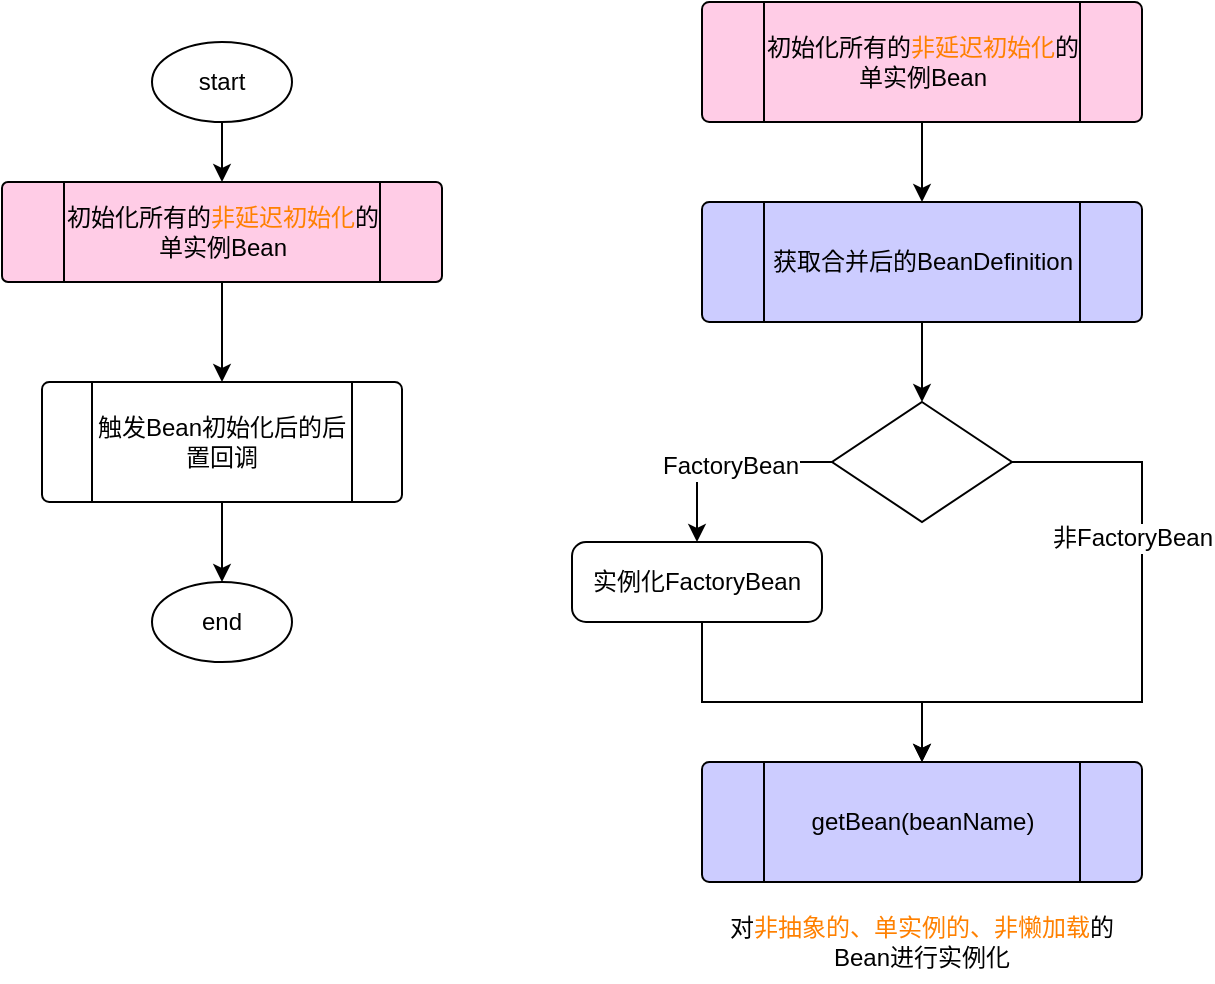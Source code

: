 <mxfile version="13.6.5" pages="3">
    <diagram id="6hGFLwfOUW9BJ-s0fimq" name="preInstantiateSingletons">
        <mxGraphModel dx="992" dy="577" grid="1" gridSize="10" guides="1" tooltips="1" connect="1" arrows="1" fold="1" page="1" pageScale="1" pageWidth="827" pageHeight="1169" math="0" shadow="0">
            <root>
                <mxCell id="0"/>
                <mxCell id="1" parent="0"/>
                <mxCell id="6" style="edgeStyle=orthogonalEdgeStyle;rounded=0;orthogonalLoop=1;jettySize=auto;html=1;exitX=0.5;exitY=1;exitDx=0;exitDy=0;exitPerimeter=0;fontSize=12;" parent="1" source="2" target="11" edge="1">
                    <mxGeometry relative="1" as="geometry">
                        <mxPoint x="170" y="170" as="targetPoint"/>
                    </mxGeometry>
                </mxCell>
                <mxCell id="2" value="&lt;font style=&quot;font-size: 12px;&quot;&gt;start&lt;/font&gt;" style="strokeWidth=1;html=1;shape=mxgraph.flowchart.start_1;whiteSpace=wrap;fontSize=12;" parent="1" vertex="1">
                    <mxGeometry x="135" y="100" width="70" height="40" as="geometry"/>
                </mxCell>
                <mxCell id="7" style="edgeStyle=orthogonalEdgeStyle;rounded=0;orthogonalLoop=1;jettySize=auto;html=1;exitX=0.5;exitY=1;exitDx=0;exitDy=0;entryX=0.5;entryY=0;entryDx=0;entryDy=0;fontSize=12;" parent="1" source="11" target="10" edge="1">
                    <mxGeometry relative="1" as="geometry">
                        <mxPoint x="170" y="240" as="sourcePoint"/>
                        <mxPoint x="170" y="270" as="targetPoint"/>
                    </mxGeometry>
                </mxCell>
                <mxCell id="4" value="&lt;font style=&quot;font-size: 12px;&quot;&gt;end&lt;/font&gt;" style="strokeWidth=1;html=1;shape=mxgraph.flowchart.start_1;whiteSpace=wrap;fontSize=12;" parent="1" vertex="1">
                    <mxGeometry x="135" y="370" width="70" height="40" as="geometry"/>
                </mxCell>
                <mxCell id="8" style="edgeStyle=orthogonalEdgeStyle;rounded=0;orthogonalLoop=1;jettySize=auto;html=1;exitX=0.5;exitY=1;exitDx=0;exitDy=0;entryX=0.5;entryY=0;entryDx=0;entryDy=0;entryPerimeter=0;fontSize=12;" parent="1" source="10" target="4" edge="1">
                    <mxGeometry relative="1" as="geometry">
                        <mxPoint x="170" y="340" as="sourcePoint"/>
                    </mxGeometry>
                </mxCell>
                <mxCell id="10" value="&lt;font style=&quot;font-size: 12px;&quot;&gt;触发Bean初始化后的后置回调&lt;/font&gt;" style="verticalLabelPosition=middle;verticalAlign=middle;shape=process;whiteSpace=wrap;rounded=1;size=0.14;arcSize=6;html=1;labelPosition=center;align=center;fontSize=12;" parent="1" vertex="1">
                    <mxGeometry x="80" y="270" width="180" height="60" as="geometry"/>
                </mxCell>
                <mxCell id="11" value="&lt;span style=&quot;font-size: 12px&quot;&gt;初始化所有的&lt;/span&gt;&lt;font color=&quot;#ff8000&quot; style=&quot;font-size: 12px&quot;&gt;非延迟初始化&lt;/font&gt;&lt;span style=&quot;font-size: 12px&quot;&gt;的单实例Bean&lt;/span&gt;" style="verticalLabelPosition=middle;verticalAlign=middle;shape=process;whiteSpace=wrap;rounded=1;size=0.14;arcSize=6;html=1;labelPosition=center;align=center;fillColor=#FFCCE6;fontSize=12;" parent="1" vertex="1">
                    <mxGeometry x="60" y="170" width="220" height="50" as="geometry"/>
                </mxCell>
                <mxCell id="14" style="edgeStyle=orthogonalEdgeStyle;rounded=0;orthogonalLoop=1;jettySize=auto;html=1;exitX=0.5;exitY=1;exitDx=0;exitDy=0;fontSize=12;" parent="1" source="12" target="13" edge="1">
                    <mxGeometry relative="1" as="geometry"/>
                </mxCell>
                <mxCell id="12" value="&lt;span style=&quot;font-size: 12px&quot;&gt;初始化所有的&lt;/span&gt;&lt;font color=&quot;#ff8000&quot; style=&quot;font-size: 12px&quot;&gt;非延迟初始化&lt;/font&gt;&lt;span style=&quot;font-size: 12px&quot;&gt;的单实例Bean&lt;/span&gt;" style="verticalLabelPosition=middle;verticalAlign=middle;shape=process;whiteSpace=wrap;rounded=1;size=0.14;arcSize=6;html=1;labelPosition=center;align=center;fillColor=#FFCCE6;fontSize=12;" parent="1" vertex="1">
                    <mxGeometry x="410" y="80" width="220" height="60" as="geometry"/>
                </mxCell>
                <mxCell id="16" style="edgeStyle=orthogonalEdgeStyle;rounded=0;orthogonalLoop=1;jettySize=auto;html=1;exitX=0.5;exitY=1;exitDx=0;exitDy=0;entryX=0.5;entryY=0;entryDx=0;entryDy=0;entryPerimeter=0;fontSize=12;" parent="1" source="13" target="18" edge="1">
                    <mxGeometry relative="1" as="geometry">
                        <mxPoint x="490" y="360" as="targetPoint"/>
                    </mxGeometry>
                </mxCell>
                <mxCell id="13" value="&lt;span style=&quot;font-size: 12px&quot;&gt;获取合并后的BeanDefinition&lt;/span&gt;" style="verticalLabelPosition=middle;verticalAlign=middle;shape=process;whiteSpace=wrap;rounded=1;size=0.14;arcSize=6;html=1;labelPosition=center;align=center;fillColor=#CCCCFF;fontSize=12;" parent="1" vertex="1">
                    <mxGeometry x="410" y="180" width="220" height="60" as="geometry"/>
                </mxCell>
                <mxCell id="15" value="&lt;span style=&quot;font-size: 12px;&quot;&gt;getBean(beanName)&lt;/span&gt;" style="verticalLabelPosition=middle;verticalAlign=middle;shape=process;whiteSpace=wrap;rounded=1;size=0.14;arcSize=6;html=1;labelPosition=center;align=center;fillColor=#CCCCFF;fontSize=12;" parent="1" vertex="1">
                    <mxGeometry x="410" y="460" width="220" height="60" as="geometry"/>
                </mxCell>
                <mxCell id="17" value="&lt;span style=&quot;font-size: 12px;&quot;&gt;对&lt;font color=&quot;#ff8000&quot; style=&quot;font-size: 12px;&quot;&gt;非抽象的、单实例的、非懒加载&lt;/font&gt;的 Bean进行实例化&lt;/span&gt;" style="text;html=1;strokeColor=none;fillColor=none;align=center;verticalAlign=middle;whiteSpace=wrap;rounded=0;fontSize=12;" parent="1" vertex="1">
                    <mxGeometry x="410" y="530" width="220" height="40" as="geometry"/>
                </mxCell>
                <mxCell id="20" style="edgeStyle=orthogonalEdgeStyle;rounded=0;orthogonalLoop=1;jettySize=auto;html=1;exitX=0;exitY=0.5;exitDx=0;exitDy=0;exitPerimeter=0;fontSize=12;" parent="1" source="18" target="19" edge="1">
                    <mxGeometry relative="1" as="geometry"/>
                </mxCell>
                <mxCell id="23" value="FactoryBean" style="edgeLabel;html=1;align=center;verticalAlign=middle;resizable=0;points=[];fontSize=12;" parent="20" vertex="1" connectable="0">
                    <mxGeometry x="-0.055" y="2" relative="1" as="geometry">
                        <mxPoint as="offset"/>
                    </mxGeometry>
                </mxCell>
                <mxCell id="22" style="edgeStyle=orthogonalEdgeStyle;rounded=0;orthogonalLoop=1;jettySize=auto;html=1;exitX=1;exitY=0.5;exitDx=0;exitDy=0;exitPerimeter=0;entryX=0.5;entryY=0;entryDx=0;entryDy=0;fontSize=12;" parent="1" source="18" target="15" edge="1">
                    <mxGeometry relative="1" as="geometry">
                        <Array as="points">
                            <mxPoint x="630" y="310"/>
                            <mxPoint x="630" y="430"/>
                            <mxPoint x="520" y="430"/>
                        </Array>
                    </mxGeometry>
                </mxCell>
                <mxCell id="24" value="非FactoryBean" style="edgeLabel;html=1;align=center;verticalAlign=middle;resizable=0;points=[];fontSize=12;" parent="22" vertex="1" connectable="0">
                    <mxGeometry x="-0.369" y="-5" relative="1" as="geometry">
                        <mxPoint as="offset"/>
                    </mxGeometry>
                </mxCell>
                <mxCell id="18" value="" style="strokeWidth=1;html=1;shape=mxgraph.flowchart.decision;whiteSpace=wrap;fontSize=12;" parent="1" vertex="1">
                    <mxGeometry x="475" y="280" width="90" height="60" as="geometry"/>
                </mxCell>
                <mxCell id="21" style="edgeStyle=orthogonalEdgeStyle;rounded=0;orthogonalLoop=1;jettySize=auto;html=1;exitX=0.5;exitY=1;exitDx=0;exitDy=0;entryX=0.5;entryY=0;entryDx=0;entryDy=0;fontSize=12;" parent="1" source="19" target="15" edge="1">
                    <mxGeometry relative="1" as="geometry">
                        <Array as="points">
                            <mxPoint x="410" y="430"/>
                            <mxPoint x="520" y="430"/>
                        </Array>
                    </mxGeometry>
                </mxCell>
                <mxCell id="19" value="&lt;font style=&quot;font-size: 12px;&quot;&gt;实例化FactoryBean&lt;/font&gt;" style="rounded=1;whiteSpace=wrap;html=1;absoluteArcSize=1;arcSize=14;strokeWidth=1;fontSize=12;" parent="1" vertex="1">
                    <mxGeometry x="345" y="350" width="125" height="40" as="geometry"/>
                </mxCell>
            </root>
        </mxGraphModel>
    </diagram>
    <diagram id="ZzWD4vs6-GiZ8nOfmeSc" name="获取合并后的BeanDefinition(getMergedLocalBeanDefinition)">
        <mxGraphModel dx="992" dy="577" grid="1" gridSize="10" guides="1" tooltips="1" connect="1" arrows="1" fold="1" page="1" pageScale="1" pageWidth="827" pageHeight="1169" math="0" shadow="0">
            <root>
                <mxCell id="ZSpNd6zVQ8Jfl1KYiXgm-0"/>
                <mxCell id="ZSpNd6zVQ8Jfl1KYiXgm-1" parent="ZSpNd6zVQ8Jfl1KYiXgm-0"/>
                <mxCell id="Mdjt07Q2Nb2TYaNey_Yn-0" style="edgeStyle=orthogonalEdgeStyle;rounded=0;orthogonalLoop=1;jettySize=auto;html=1;exitX=0.5;exitY=1;exitDx=0;exitDy=0;entryX=0.5;entryY=0;entryDx=0;entryDy=0;fontSize=12;" parent="ZSpNd6zVQ8Jfl1KYiXgm-1" source="Mdjt07Q2Nb2TYaNey_Yn-1" target="Mdjt07Q2Nb2TYaNey_Yn-3" edge="1">
                    <mxGeometry relative="1" as="geometry"/>
                </mxCell>
                <mxCell id="Mdjt07Q2Nb2TYaNey_Yn-1" value="获取合并后的BeanDefinition&lt;br style=&quot;font-size: 12px&quot;&gt;" style="verticalLabelPosition=middle;verticalAlign=middle;shape=process;whiteSpace=wrap;rounded=1;size=0.14;arcSize=6;html=1;labelPosition=center;align=center;fillColor=#CCCCFF;fontSize=12;" parent="ZSpNd6zVQ8Jfl1KYiXgm-1" vertex="1">
                    <mxGeometry x="340.04" y="10" width="259.96" height="31" as="geometry"/>
                </mxCell>
                <mxCell id="Mdjt07Q2Nb2TYaNey_Yn-2" style="edgeStyle=orthogonalEdgeStyle;rounded=0;orthogonalLoop=1;jettySize=auto;html=1;exitX=0.5;exitY=1;exitDx=0;exitDy=0;entryX=0.5;entryY=0;entryDx=0;entryDy=0;entryPerimeter=0;fontSize=12;" parent="ZSpNd6zVQ8Jfl1KYiXgm-1" source="Mdjt07Q2Nb2TYaNey_Yn-3" target="Mdjt07Q2Nb2TYaNey_Yn-7" edge="1">
                    <mxGeometry relative="1" as="geometry"/>
                </mxCell>
                <mxCell id="Mdjt07Q2Nb2TYaNey_Yn-47" style="edgeStyle=orthogonalEdgeStyle;rounded=0;orthogonalLoop=1;jettySize=auto;html=1;exitX=0;exitY=0.25;exitDx=0;exitDy=0;entryX=0.5;entryY=0;entryDx=0;entryDy=0;fontSize=12;" parent="ZSpNd6zVQ8Jfl1KYiXgm-1" source="Mdjt07Q2Nb2TYaNey_Yn-3" target="Mdjt07Q2Nb2TYaNey_Yn-8" edge="1">
                    <mxGeometry relative="1" as="geometry">
                        <Array as="points">
                            <mxPoint x="210" y="67"/>
                            <mxPoint x="210" y="490"/>
                            <mxPoint x="594" y="490"/>
                        </Array>
                    </mxGeometry>
                </mxCell>
                <mxCell id="Mdjt07Q2Nb2TYaNey_Yn-48" value="&lt;span style=&quot;color: rgba(0 , 0 , 0 , 0) ; font-family: monospace ; font-size: 0px ; background-color: rgb(248 , 249 , 250)&quot;&gt;%3CmxGraphModel%3E%3Croot%3E%3CmxCell%20id%3D%220%22%2F%3E%3CmxCell%20id%3D%221%22%20parent%3D%220%22%2F%3E%3CmxCell%20id%3D%222%22%20value%3D%22%26lt%3Bspan%20style%3D%26quot%3Bbackground-color%3A%20rgb(255%20%2C%20255%20%2C%20255)%26quot%3B%26gt%3B%E7%BC%93%E5%AD%98%E4%B8%AD%E5%AD%98%E5%9C%A8Bean%E5%AE%9A%E4%B9%89%26lt%3B%2Fspan%26gt%3B%22%20style%3D%22text%3Bhtml%3D1%3Balign%3Dcenter%3BverticalAlign%3Dmiddle%3Bresizable%3D0%3Bpoints%3D%5B%5D%3Bautosize%3D1%3BfontSize%3D12%3B%22%20vertex%3D%221%22%20parent%3D%221%22%3E%3CmxGeometry%20x%3D%22230%22%20y%3D%22310%22%20width%3D%22130%22%20height%3D%2220%22%20as%3D%22geometry%22%2F%3E%3C%2FmxCell%3E%3C%2Froot%3E%3C%2FmxGraphModel%3E&lt;/span&gt;" style="edgeLabel;html=1;align=center;verticalAlign=middle;resizable=0;points=[];fontSize=12;" parent="Mdjt07Q2Nb2TYaNey_Yn-47" vertex="1" connectable="0">
                    <mxGeometry x="-0.323" y="1" relative="1" as="geometry">
                        <mxPoint as="offset"/>
                    </mxGeometry>
                </mxCell>
                <mxCell id="Mdjt07Q2Nb2TYaNey_Yn-49" value="缓存中存在BeanDefinition" style="edgeLabel;html=1;align=center;verticalAlign=middle;resizable=0;points=[];fontSize=12;" parent="Mdjt07Q2Nb2TYaNey_Yn-47" vertex="1" connectable="0">
                    <mxGeometry x="-0.326" y="2" relative="1" as="geometry">
                        <mxPoint as="offset"/>
                    </mxGeometry>
                </mxCell>
                <mxCell id="Mdjt07Q2Nb2TYaNey_Yn-3" value="&lt;font style=&quot;font-size: 12px;&quot;&gt;从&lt;/font&gt;mergedBeanDefinitions&lt;font style=&quot;font-size: 12px;&quot;&gt;缓存中获取&lt;/font&gt;&lt;font style=&quot;font-size: 12px&quot;&gt;BeanDefinition&lt;/font&gt;" style="rounded=1;whiteSpace=wrap;html=1;absoluteArcSize=1;arcSize=14;strokeWidth=1;fontSize=12;" parent="ZSpNd6zVQ8Jfl1KYiXgm-1" vertex="1">
                    <mxGeometry x="330.04" y="59" width="279.96" height="31" as="geometry"/>
                </mxCell>
                <mxCell id="Mdjt07Q2Nb2TYaNey_Yn-6" style="edgeStyle=orthogonalEdgeStyle;rounded=0;orthogonalLoop=1;jettySize=auto;html=1;exitX=1;exitY=0.5;exitDx=0;exitDy=0;exitPerimeter=0;fontSize=12;" parent="ZSpNd6zVQ8Jfl1KYiXgm-1" source="Mdjt07Q2Nb2TYaNey_Yn-7" target="Mdjt07Q2Nb2TYaNey_Yn-10" edge="1">
                    <mxGeometry relative="1" as="geometry"/>
                </mxCell>
                <mxCell id="Mdjt07Q2Nb2TYaNey_Yn-7" value="" style="strokeWidth=1;html=1;shape=mxgraph.flowchart.decision;whiteSpace=wrap;fontSize=12;" parent="ZSpNd6zVQ8Jfl1KYiXgm-1" vertex="1">
                    <mxGeometry x="430.02" y="100" width="80" height="30" as="geometry"/>
                </mxCell>
                <mxCell id="Mdjt07Q2Nb2TYaNey_Yn-8" value="&lt;span style=&quot;font-size: 12px;&quot;&gt;返回&lt;/span&gt;BeanDefinition" style="rounded=1;whiteSpace=wrap;html=1;absoluteArcSize=1;arcSize=14;strokeWidth=1;fontSize=12;" parent="ZSpNd6zVQ8Jfl1KYiXgm-1" vertex="1">
                    <mxGeometry x="480" y="510" width="227" height="30" as="geometry"/>
                </mxCell>
                <mxCell id="Mdjt07Q2Nb2TYaNey_Yn-9" style="edgeStyle=orthogonalEdgeStyle;rounded=0;orthogonalLoop=1;jettySize=auto;html=1;exitX=0.5;exitY=1;exitDx=0;exitDy=0;entryX=0.5;entryY=0;entryDx=0;entryDy=0;entryPerimeter=0;fontSize=12;" parent="ZSpNd6zVQ8Jfl1KYiXgm-1" source="Mdjt07Q2Nb2TYaNey_Yn-10" target="Mdjt07Q2Nb2TYaNey_Yn-14" edge="1">
                    <mxGeometry relative="1" as="geometry"/>
                </mxCell>
                <mxCell id="Mdjt07Q2Nb2TYaNey_Yn-10" value="&lt;span style=&quot;font-size: 12px&quot;&gt;获取当前待合并的&lt;/span&gt;BeanDefinition" style="rounded=1;whiteSpace=wrap;html=1;absoluteArcSize=1;arcSize=14;strokeWidth=1;fontSize=12;" parent="ZSpNd6zVQ8Jfl1KYiXgm-1" vertex="1">
                    <mxGeometry x="590" y="140" width="189.96" height="30" as="geometry"/>
                </mxCell>
                <mxCell id="Mdjt07Q2Nb2TYaNey_Yn-11" style="edgeStyle=orthogonalEdgeStyle;rounded=0;orthogonalLoop=1;jettySize=auto;html=1;exitX=0;exitY=0.5;exitDx=0;exitDy=0;exitPerimeter=0;fontSize=12;" parent="ZSpNd6zVQ8Jfl1KYiXgm-1" source="Mdjt07Q2Nb2TYaNey_Yn-14" target="Mdjt07Q2Nb2TYaNey_Yn-16" edge="1">
                    <mxGeometry relative="1" as="geometry"/>
                </mxCell>
                <mxCell id="Mdjt07Q2Nb2TYaNey_Yn-12" value="不存在父BeanDefinition" style="edgeLabel;html=1;align=center;verticalAlign=middle;resizable=0;points=[];fontSize=12;" parent="Mdjt07Q2Nb2TYaNey_Yn-11" vertex="1" connectable="0">
                    <mxGeometry x="-0.055" y="-1" relative="1" as="geometry">
                        <mxPoint x="21" y="1" as="offset"/>
                    </mxGeometry>
                </mxCell>
                <mxCell id="Mdjt07Q2Nb2TYaNey_Yn-13" style="edgeStyle=orthogonalEdgeStyle;rounded=0;orthogonalLoop=1;jettySize=auto;html=1;exitX=1;exitY=0.5;exitDx=0;exitDy=0;exitPerimeter=0;fontSize=12;" parent="ZSpNd6zVQ8Jfl1KYiXgm-1" source="Mdjt07Q2Nb2TYaNey_Yn-14" target="Mdjt07Q2Nb2TYaNey_Yn-18" edge="1">
                    <mxGeometry relative="1" as="geometry"/>
                </mxCell>
                <mxCell id="Mdjt07Q2Nb2TYaNey_Yn-14" value="" style="strokeWidth=1;html=1;shape=mxgraph.flowchart.decision;whiteSpace=wrap;fontSize=12;" parent="ZSpNd6zVQ8Jfl1KYiXgm-1" vertex="1">
                    <mxGeometry x="645" y="190" width="90" height="30" as="geometry"/>
                </mxCell>
                <mxCell id="Mdjt07Q2Nb2TYaNey_Yn-16" value="&lt;span style=&quot;font-size: 12px;&quot;&gt;将&lt;/span&gt;BeanDefinition&lt;font style=&quot;font-size: 12px;&quot;&gt;转换为&lt;/font&gt;RootBeanDefinition" style="rounded=1;whiteSpace=wrap;html=1;absoluteArcSize=1;arcSize=14;strokeWidth=1;fontSize=12;" parent="ZSpNd6zVQ8Jfl1KYiXgm-1" vertex="1">
                    <mxGeometry x="370" y="240" width="240" height="30" as="geometry"/>
                </mxCell>
                <mxCell id="Mdjt07Q2Nb2TYaNey_Yn-17" style="edgeStyle=orthogonalEdgeStyle;rounded=0;orthogonalLoop=1;jettySize=auto;html=1;exitX=0.5;exitY=1;exitDx=0;exitDy=0;entryX=0.5;entryY=0;entryDx=0;entryDy=0;entryPerimeter=0;fontSize=12;" parent="ZSpNd6zVQ8Jfl1KYiXgm-1" source="Mdjt07Q2Nb2TYaNey_Yn-18" target="Mdjt07Q2Nb2TYaNey_Yn-23" edge="1">
                    <mxGeometry relative="1" as="geometry"/>
                </mxCell>
                <mxCell id="Mdjt07Q2Nb2TYaNey_Yn-18" value="&lt;span style=&quot;font-size: 12px;&quot;&gt;获取父&lt;/span&gt;BeanDefinition&lt;span style=&quot;font-size: 12px;&quot;&gt;的名字&lt;/span&gt;" style="rounded=1;whiteSpace=wrap;html=1;absoluteArcSize=1;arcSize=14;strokeWidth=1;fontSize=12;" parent="ZSpNd6zVQ8Jfl1KYiXgm-1" vertex="1">
                    <mxGeometry x="790" y="230" width="220" height="31" as="geometry"/>
                </mxCell>
                <mxCell id="Mdjt07Q2Nb2TYaNey_Yn-19" style="edgeStyle=orthogonalEdgeStyle;rounded=0;orthogonalLoop=1;jettySize=auto;html=1;exitX=0;exitY=0.5;exitDx=0;exitDy=0;exitPerimeter=0;fontSize=12;" parent="ZSpNd6zVQ8Jfl1KYiXgm-1" source="Mdjt07Q2Nb2TYaNey_Yn-23" target="Mdjt07Q2Nb2TYaNey_Yn-25" edge="1">
                    <mxGeometry relative="1" as="geometry"/>
                </mxCell>
                <mxCell id="Mdjt07Q2Nb2TYaNey_Yn-20" value="当前Bean定义名字&lt;br style=&quot;font-size: 12px;&quot;&gt;和父Bean定义名字&lt;b style=&quot;font-size: 12px;&quot;&gt;不相同&lt;/b&gt;" style="edgeLabel;html=1;align=center;verticalAlign=middle;resizable=0;points=[];fontSize=12;" parent="Mdjt07Q2Nb2TYaNey_Yn-19" vertex="1" connectable="0">
                    <mxGeometry x="0.042" y="17" relative="1" as="geometry">
                        <mxPoint x="17" y="-17" as="offset"/>
                    </mxGeometry>
                </mxCell>
                <mxCell id="Mdjt07Q2Nb2TYaNey_Yn-21" style="edgeStyle=orthogonalEdgeStyle;rounded=0;orthogonalLoop=1;jettySize=auto;html=1;exitX=1;exitY=0.5;exitDx=0;exitDy=0;exitPerimeter=0;entryX=0.5;entryY=0;entryDx=0;entryDy=0;fontSize=12;" parent="ZSpNd6zVQ8Jfl1KYiXgm-1" source="Mdjt07Q2Nb2TYaNey_Yn-23" target="Mdjt07Q2Nb2TYaNey_Yn-27" edge="1">
                    <mxGeometry relative="1" as="geometry">
                        <mxPoint x="1064.98" y="380" as="targetPoint"/>
                    </mxGeometry>
                </mxCell>
                <mxCell id="Mdjt07Q2Nb2TYaNey_Yn-22" value="当前Bean定义名字&lt;br style=&quot;font-size: 12px;&quot;&gt;和父Bean定义名字&lt;b style=&quot;font-size: 12px;&quot;&gt;相同&lt;/b&gt;" style="edgeLabel;html=1;align=center;verticalAlign=middle;resizable=0;points=[];fontSize=12;" parent="Mdjt07Q2Nb2TYaNey_Yn-21" vertex="1" connectable="0">
                    <mxGeometry x="-0.04" y="-21" relative="1" as="geometry">
                        <mxPoint x="-6" y="-21.0" as="offset"/>
                    </mxGeometry>
                </mxCell>
                <mxCell id="Mdjt07Q2Nb2TYaNey_Yn-23" value="" style="strokeWidth=1;html=1;shape=mxgraph.flowchart.decision;whiteSpace=wrap;fontSize=12;" parent="ZSpNd6zVQ8Jfl1KYiXgm-1" vertex="1">
                    <mxGeometry x="860.0" y="280" width="80" height="30" as="geometry"/>
                </mxCell>
                <mxCell id="Mdjt07Q2Nb2TYaNey_Yn-43" style="edgeStyle=orthogonalEdgeStyle;rounded=0;orthogonalLoop=1;jettySize=auto;html=1;exitX=0.5;exitY=1;exitDx=0;exitDy=0;fontSize=12;" parent="ZSpNd6zVQ8Jfl1KYiXgm-1" source="Mdjt07Q2Nb2TYaNey_Yn-25" target="Mdjt07Q2Nb2TYaNey_Yn-29" edge="1">
                    <mxGeometry relative="1" as="geometry">
                        <Array as="points">
                            <mxPoint x="690" y="370"/>
                            <mxPoint x="900" y="370"/>
                        </Array>
                    </mxGeometry>
                </mxCell>
                <mxCell id="Mdjt07Q2Nb2TYaNey_Yn-25" value="&lt;span style=&quot;font-size: 12px;&quot;&gt;递归合并父&lt;/span&gt;BeanDefinition" style="rounded=1;whiteSpace=wrap;html=1;absoluteArcSize=1;arcSize=14;strokeWidth=1;fontSize=12;" parent="ZSpNd6zVQ8Jfl1KYiXgm-1" vertex="1">
                    <mxGeometry x="580" y="330" width="220" height="30" as="geometry"/>
                </mxCell>
                <mxCell id="Mdjt07Q2Nb2TYaNey_Yn-45" style="edgeStyle=orthogonalEdgeStyle;rounded=0;orthogonalLoop=1;jettySize=auto;html=1;exitX=0.5;exitY=1;exitDx=0;exitDy=0;entryX=0.5;entryY=0;entryDx=0;entryDy=0;fontSize=12;" parent="ZSpNd6zVQ8Jfl1KYiXgm-1" source="Mdjt07Q2Nb2TYaNey_Yn-27" target="Mdjt07Q2Nb2TYaNey_Yn-29" edge="1">
                    <mxGeometry relative="1" as="geometry">
                        <Array as="points">
                            <mxPoint x="1115" y="370"/>
                            <mxPoint x="900" y="370"/>
                        </Array>
                    </mxGeometry>
                </mxCell>
                <mxCell id="Mdjt07Q2Nb2TYaNey_Yn-27" value="&lt;span style=&quot;font-size: 12px&quot;&gt;从父工厂中获取父&lt;/span&gt;BeanDefinition" style="rounded=1;whiteSpace=wrap;html=1;absoluteArcSize=1;arcSize=14;strokeWidth=1;fontSize=12;" parent="ZSpNd6zVQ8Jfl1KYiXgm-1" vertex="1">
                    <mxGeometry x="1030" y="320" width="169.96" height="31" as="geometry"/>
                </mxCell>
                <mxCell id="Mdjt07Q2Nb2TYaNey_Yn-36" style="edgeStyle=orthogonalEdgeStyle;rounded=0;orthogonalLoop=1;jettySize=auto;html=1;exitX=0.5;exitY=1;exitDx=0;exitDy=0;entryX=0.5;entryY=0;entryDx=0;entryDy=0;fontSize=12;" parent="ZSpNd6zVQ8Jfl1KYiXgm-1" source="Mdjt07Q2Nb2TYaNey_Yn-29" target="Mdjt07Q2Nb2TYaNey_Yn-31" edge="1">
                    <mxGeometry relative="1" as="geometry"/>
                </mxCell>
                <mxCell id="Mdjt07Q2Nb2TYaNey_Yn-29" value="&lt;span style=&quot;font-size: 12px&quot;&gt;将当前&lt;/span&gt;BeanDefinition&lt;font style=&quot;font-size: 12px&quot;&gt;中覆盖的值拷贝到父BeanDefinition中&lt;/font&gt;" style="rounded=1;whiteSpace=wrap;html=1;absoluteArcSize=1;arcSize=14;strokeWidth=1;fontSize=12;" parent="ZSpNd6zVQ8Jfl1KYiXgm-1" vertex="1">
                    <mxGeometry x="732.5" y="390" width="335" height="30" as="geometry"/>
                </mxCell>
                <mxCell id="Mdjt07Q2Nb2TYaNey_Yn-38" style="edgeStyle=orthogonalEdgeStyle;rounded=0;orthogonalLoop=1;jettySize=auto;html=1;exitX=0.5;exitY=1;exitDx=0;exitDy=0;fontSize=12;entryX=0.5;entryY=0;entryDx=0;entryDy=0;" parent="ZSpNd6zVQ8Jfl1KYiXgm-1" source="Mdjt07Q2Nb2TYaNey_Yn-31" target="Mdjt07Q2Nb2TYaNey_Yn-8" edge="1">
                    <mxGeometry relative="1" as="geometry">
                        <mxPoint x="440" y="650" as="targetPoint"/>
                    </mxGeometry>
                </mxCell>
                <mxCell id="Mdjt07Q2Nb2TYaNey_Yn-31" value="&lt;span style=&quot;font-size: 12px&quot;&gt;将BeanDefinition缓存到&lt;/span&gt;mergedBeanDefinitions&lt;font style=&quot;font-size: 12px&quot;&gt;缓存中&lt;/font&gt;" style="rounded=1;whiteSpace=wrap;html=1;absoluteArcSize=1;arcSize=14;strokeWidth=1;fontSize=12;" parent="ZSpNd6zVQ8Jfl1KYiXgm-1" vertex="1">
                    <mxGeometry x="753.5" y="440" width="293" height="30" as="geometry"/>
                </mxCell>
                <mxCell id="Mdjt07Q2Nb2TYaNey_Yn-32" value="存在父BeanDefinition" style="edgeLabel;html=1;align=center;verticalAlign=middle;resizable=0;points=[];fontSize=12;" parent="ZSpNd6zVQ8Jfl1KYiXgm-1" vertex="1" connectable="0">
                    <mxGeometry x="810.0" y="160" as="geometry">
                        <mxPoint x="-2" y="41" as="offset"/>
                    </mxGeometry>
                </mxCell>
                <mxCell id="Mdjt07Q2Nb2TYaNey_Yn-33" value="缓存中不存在Bean定义" style="edgeLabel;html=1;align=center;verticalAlign=middle;resizable=0;points=[];fontSize=12;" parent="ZSpNd6zVQ8Jfl1KYiXgm-1" vertex="1" connectable="0">
                    <mxGeometry x="620.0" y="41" as="geometry">
                        <mxPoint x="-30" y="72" as="offset"/>
                    </mxGeometry>
                </mxCell>
            </root>
        </mxGraphModel>
    </diagram>
    <diagram id="VIRIPdjzJNOW88aAF3r9" name="getBean">
        <mxGraphModel dx="165" dy="577" grid="1" gridSize="10" guides="1" tooltips="1" connect="1" arrows="1" fold="1" page="1" pageScale="1" pageWidth="827" pageHeight="1169" math="0" shadow="0">
            <root>
                <mxCell id="er-TRGR70PaC9QBVgaPU-0"/>
                <mxCell id="er-TRGR70PaC9QBVgaPU-1" parent="er-TRGR70PaC9QBVgaPU-0"/>
                <mxCell id="er-TRGR70PaC9QBVgaPU-2" style="edgeStyle=orthogonalEdgeStyle;rounded=0;orthogonalLoop=1;jettySize=auto;html=1;exitX=0.5;exitY=1;exitDx=0;exitDy=0;entryX=0.5;entryY=0;entryDx=0;entryDy=0;fontSize=12;" parent="er-TRGR70PaC9QBVgaPU-1" source="er-TRGR70PaC9QBVgaPU-3" target="er-TRGR70PaC9QBVgaPU-7" edge="1">
                    <mxGeometry relative="1" as="geometry"/>
                </mxCell>
                <mxCell id="er-TRGR70PaC9QBVgaPU-3" value="&lt;span style=&quot;font-size: 12px;&quot;&gt;getBean(beanName)&lt;/span&gt;" style="verticalLabelPosition=middle;verticalAlign=middle;shape=process;whiteSpace=wrap;rounded=1;size=0.14;arcSize=6;html=1;labelPosition=center;align=center;fillColor=#CCCCFF;fontSize=12;" parent="er-TRGR70PaC9QBVgaPU-1" vertex="1">
                    <mxGeometry x="1430" y="10" width="220" height="30" as="geometry"/>
                </mxCell>
                <mxCell id="er-TRGR70PaC9QBVgaPU-6" value="" style="edgeStyle=orthogonalEdgeStyle;rounded=0;orthogonalLoop=1;jettySize=auto;html=1;fontSize=12;entryX=0.5;entryY=0;entryDx=0;entryDy=0;" parent="er-TRGR70PaC9QBVgaPU-1" source="er-TRGR70PaC9QBVgaPU-7" target="er-TRGR70PaC9QBVgaPU-71" edge="1">
                    <mxGeometry relative="1" as="geometry">
                        <mxPoint x="1540" y="110" as="targetPoint"/>
                    </mxGeometry>
                </mxCell>
                <mxCell id="er-TRGR70PaC9QBVgaPU-7" value="&lt;span style=&quot;font-size: 12px;&quot;&gt;解析Bean名称&lt;br style=&quot;font-size: 12px;&quot;&gt;&lt;/span&gt;" style="rounded=1;whiteSpace=wrap;html=1;absoluteArcSize=1;arcSize=14;strokeWidth=1;fontSize=12;" parent="er-TRGR70PaC9QBVgaPU-1" vertex="1">
                    <mxGeometry x="1420" y="60" width="240" height="30" as="geometry"/>
                </mxCell>
                <mxCell id="er-TRGR70PaC9QBVgaPU-8" style="edgeStyle=orthogonalEdgeStyle;rounded=0;orthogonalLoop=1;jettySize=auto;html=1;exitX=0;exitY=0.5;exitDx=0;exitDy=0;exitPerimeter=0;entryX=0.5;entryY=0;entryDx=0;entryDy=0;fontSize=12;" parent="er-TRGR70PaC9QBVgaPU-1" source="er-TRGR70PaC9QBVgaPU-12" target="er-TRGR70PaC9QBVgaPU-55" edge="1">
                    <mxGeometry relative="1" as="geometry">
                        <mxPoint x="1320" y="330" as="targetPoint"/>
                    </mxGeometry>
                </mxCell>
                <mxCell id="er-TRGR70PaC9QBVgaPU-9" value="缓存中存在手工注册的bean实例&lt;br style=&quot;font-size: 12px&quot;&gt;&amp;amp;&amp;amp;&lt;br style=&quot;font-size: 12px&quot;&gt;args==null" style="edgeLabel;html=1;align=center;verticalAlign=middle;resizable=0;points=[];fontSize=12;" parent="er-TRGR70PaC9QBVgaPU-8" vertex="1" connectable="0">
                    <mxGeometry x="0.018" y="25" relative="1" as="geometry">
                        <mxPoint x="-13.5" y="25" as="offset"/>
                    </mxGeometry>
                </mxCell>
                <mxCell id="er-TRGR70PaC9QBVgaPU-10" style="edgeStyle=orthogonalEdgeStyle;rounded=0;orthogonalLoop=1;jettySize=auto;html=1;exitX=1;exitY=0.5;exitDx=0;exitDy=0;exitPerimeter=0;entryX=0.5;entryY=0;entryDx=0;entryDy=0;fontSize=12;" parent="er-TRGR70PaC9QBVgaPU-1" source="er-TRGR70PaC9QBVgaPU-12" target="er-TRGR70PaC9QBVgaPU-15" edge="1">
                    <mxGeometry relative="1" as="geometry"/>
                </mxCell>
                <mxCell id="er-TRGR70PaC9QBVgaPU-11" value="缓存中不存在手动注册的bean实例&lt;br style=&quot;font-size: 12px&quot;&gt;||&lt;br style=&quot;font-size: 12px&quot;&gt;args != null" style="edgeLabel;html=1;align=center;verticalAlign=middle;resizable=0;points=[];fontSize=12;" parent="er-TRGR70PaC9QBVgaPU-10" vertex="1" connectable="0">
                    <mxGeometry x="-0.143" y="-2" relative="1" as="geometry">
                        <mxPoint as="offset"/>
                    </mxGeometry>
                </mxCell>
                <mxCell id="er-TRGR70PaC9QBVgaPU-12" value="" style="strokeWidth=1;html=1;shape=mxgraph.flowchart.decision;whiteSpace=wrap;fontSize=12;" parent="er-TRGR70PaC9QBVgaPU-1" vertex="1">
                    <mxGeometry x="1502.5" y="170" width="77.5" height="20" as="geometry"/>
                </mxCell>
                <mxCell id="er-TRGR70PaC9QBVgaPU-14" style="edgeStyle=orthogonalEdgeStyle;rounded=0;orthogonalLoop=1;jettySize=auto;html=1;exitX=0.5;exitY=1;exitDx=0;exitDy=0;entryX=0.5;entryY=0;entryDx=0;entryDy=0;entryPerimeter=0;fontSize=12;" parent="er-TRGR70PaC9QBVgaPU-1" source="er-TRGR70PaC9QBVgaPU-15" target="er-TRGR70PaC9QBVgaPU-20" edge="1">
                    <mxGeometry relative="1" as="geometry"/>
                </mxCell>
                <mxCell id="er-TRGR70PaC9QBVgaPU-15" value="&lt;span style=&quot;font-size: 12px&quot;&gt;检查是否为prototype类型的bean,&lt;br&gt;并且是否存在循环引用&lt;br style=&quot;font-size: 12px&quot;&gt;&lt;/span&gt;" style="rounded=1;whiteSpace=wrap;html=1;absoluteArcSize=1;arcSize=14;strokeWidth=1;fontSize=12;" parent="er-TRGR70PaC9QBVgaPU-1" vertex="1">
                    <mxGeometry x="1740" y="220" width="190" height="30" as="geometry"/>
                </mxCell>
                <mxCell id="er-TRGR70PaC9QBVgaPU-16" style="edgeStyle=orthogonalEdgeStyle;rounded=0;orthogonalLoop=1;jettySize=auto;html=1;exitX=0;exitY=0.5;exitDx=0;exitDy=0;exitPerimeter=0;entryX=0.5;entryY=0;entryDx=0;entryDy=0;fontSize=12;" parent="er-TRGR70PaC9QBVgaPU-1" source="er-TRGR70PaC9QBVgaPU-20" target="er-TRGR70PaC9QBVgaPU-21" edge="1">
                    <mxGeometry relative="1" as="geometry"/>
                </mxCell>
                <mxCell id="er-TRGR70PaC9QBVgaPU-17" value="prototype&lt;br style=&quot;font-size: 12px;&quot;&gt;&amp;amp;&amp;amp;&lt;br style=&quot;font-size: 12px;&quot;&gt;循环引用" style="edgeLabel;html=1;align=center;verticalAlign=middle;resizable=0;points=[];fontSize=12;" parent="er-TRGR70PaC9QBVgaPU-16" vertex="1" connectable="0">
                    <mxGeometry x="0.015" y="-4" relative="1" as="geometry">
                        <mxPoint x="9" y="34.25" as="offset"/>
                    </mxGeometry>
                </mxCell>
                <mxCell id="er-TRGR70PaC9QBVgaPU-52" style="edgeStyle=orthogonalEdgeStyle;rounded=0;orthogonalLoop=1;jettySize=auto;html=1;exitX=1;exitY=0.5;exitDx=0;exitDy=0;exitPerimeter=0;entryX=0.5;entryY=0;entryDx=0;entryDy=0;fontSize=12;" parent="er-TRGR70PaC9QBVgaPU-1" source="er-TRGR70PaC9QBVgaPU-20" target="er-TRGR70PaC9QBVgaPU-23" edge="1">
                    <mxGeometry relative="1" as="geometry"/>
                </mxCell>
                <mxCell id="er-TRGR70PaC9QBVgaPU-53" value="不是prototype类型的bean&lt;br&gt;||&lt;br&gt;不存在循环引用" style="edgeLabel;html=1;align=center;verticalAlign=middle;resizable=0;points=[];fontSize=12;" parent="er-TRGR70PaC9QBVgaPU-52" vertex="1" connectable="0">
                    <mxGeometry x="-0.293" y="-1" relative="1" as="geometry">
                        <mxPoint as="offset"/>
                    </mxGeometry>
                </mxCell>
                <mxCell id="er-TRGR70PaC9QBVgaPU-20" value="" style="strokeWidth=1;html=1;shape=mxgraph.flowchart.decision;whiteSpace=wrap;fontSize=12;" parent="er-TRGR70PaC9QBVgaPU-1" vertex="1">
                    <mxGeometry x="1795.63" y="280" width="78.75" height="40" as="geometry"/>
                </mxCell>
                <mxCell id="er-TRGR70PaC9QBVgaPU-21" value="&lt;span style=&quot;font-size: 12px;&quot;&gt;抛出异常&lt;br style=&quot;font-size: 12px;&quot;&gt;&lt;/span&gt;" style="rounded=1;whiteSpace=wrap;html=1;absoluteArcSize=1;arcSize=14;strokeWidth=1;fontSize=12;" parent="er-TRGR70PaC9QBVgaPU-1" vertex="1">
                    <mxGeometry x="1660" y="380" width="130" height="30" as="geometry"/>
                </mxCell>
                <mxCell id="er-TRGR70PaC9QBVgaPU-22" style="edgeStyle=orthogonalEdgeStyle;rounded=0;orthogonalLoop=1;jettySize=auto;html=1;exitX=0.5;exitY=1;exitDx=0;exitDy=0;entryX=0.5;entryY=0;entryDx=0;entryDy=0;entryPerimeter=0;fontSize=12;" parent="er-TRGR70PaC9QBVgaPU-1" source="er-TRGR70PaC9QBVgaPU-23" target="er-TRGR70PaC9QBVgaPU-27" edge="1">
                    <mxGeometry relative="1" as="geometry"/>
                </mxCell>
                <mxCell id="er-TRGR70PaC9QBVgaPU-23" value="&lt;span style=&quot;font-size: 12px&quot;&gt;检查是否存在父工厂,并且在当前工厂中不存在获取的BeanDefinition&lt;br style=&quot;font-size: 12px&quot;&gt;&lt;/span&gt;" style="rounded=1;whiteSpace=wrap;html=1;absoluteArcSize=1;arcSize=14;strokeWidth=1;fontSize=12;" parent="er-TRGR70PaC9QBVgaPU-1" vertex="1">
                    <mxGeometry x="1940" y="335" width="210" height="50" as="geometry"/>
                </mxCell>
                <mxCell id="er-TRGR70PaC9QBVgaPU-24" style="edgeStyle=orthogonalEdgeStyle;rounded=0;orthogonalLoop=1;jettySize=auto;html=1;exitX=0;exitY=0.5;exitDx=0;exitDy=0;exitPerimeter=0;entryX=0.5;entryY=0;entryDx=0;entryDy=0;fontSize=12;" parent="er-TRGR70PaC9QBVgaPU-1" source="er-TRGR70PaC9QBVgaPU-27" target="er-TRGR70PaC9QBVgaPU-28" edge="1">
                    <mxGeometry relative="1" as="geometry"/>
                </mxCell>
                <mxCell id="er-TRGR70PaC9QBVgaPU-25" value="存在父工厂&lt;br style=&quot;font-size: 12px;&quot;&gt;&amp;amp;&amp;amp;&lt;br style=&quot;font-size: 12px;&quot;&gt;当前工厂中不存在获取的BeanDefinition" style="edgeLabel;html=1;align=center;verticalAlign=middle;resizable=0;points=[];fontSize=12;" parent="er-TRGR70PaC9QBVgaPU-24" vertex="1" connectable="0">
                    <mxGeometry x="0.264" y="20" relative="1" as="geometry">
                        <mxPoint x="-15.75" y="25" as="offset"/>
                    </mxGeometry>
                </mxCell>
                <mxCell id="er-TRGR70PaC9QBVgaPU-26" style="edgeStyle=orthogonalEdgeStyle;rounded=0;orthogonalLoop=1;jettySize=auto;html=1;exitX=1;exitY=0.5;exitDx=0;exitDy=0;exitPerimeter=0;fontSize=12;entryX=0.5;entryY=0;entryDx=0;entryDy=0;" parent="er-TRGR70PaC9QBVgaPU-1" source="er-TRGR70PaC9QBVgaPU-27" target="er-TRGR70PaC9QBVgaPU-58" edge="1">
                    <mxGeometry relative="1" as="geometry">
                        <mxPoint x="2179.3" y="490" as="targetPoint"/>
                    </mxGeometry>
                </mxCell>
                <mxCell id="er-TRGR70PaC9QBVgaPU-56" value="不存在父工厂&lt;br&gt;||&lt;br&gt;当前工厂中存在获取的BeanDefinition" style="edgeLabel;html=1;align=center;verticalAlign=middle;resizable=0;points=[];fontSize=12;" parent="er-TRGR70PaC9QBVgaPU-26" vertex="1" connectable="0">
                    <mxGeometry x="-0.441" y="-3" relative="1" as="geometry">
                        <mxPoint x="24.99" y="37" as="offset"/>
                    </mxGeometry>
                </mxCell>
                <mxCell id="er-TRGR70PaC9QBVgaPU-27" value="" style="strokeWidth=1;html=1;shape=mxgraph.flowchart.decision;whiteSpace=wrap;fontSize=12;" parent="er-TRGR70PaC9QBVgaPU-1" vertex="1">
                    <mxGeometry x="2016.38" y="410" width="57.25" height="20" as="geometry"/>
                </mxCell>
                <mxCell id="er-TRGR70PaC9QBVgaPU-28" value="从父工厂中获取Bean实例并返回" style="rounded=1;whiteSpace=wrap;html=1;absoluteArcSize=1;arcSize=14;strokeWidth=1;fontSize=12;" parent="er-TRGR70PaC9QBVgaPU-1" vertex="1">
                    <mxGeometry x="1820" y="520" width="110" height="40" as="geometry"/>
                </mxCell>
                <mxCell id="er-TRGR70PaC9QBVgaPU-29" style="edgeStyle=orthogonalEdgeStyle;rounded=0;orthogonalLoop=1;jettySize=auto;html=1;exitX=0.5;exitY=1;exitDx=0;exitDy=0;fontSize=12;" parent="er-TRGR70PaC9QBVgaPU-1" source="er-TRGR70PaC9QBVgaPU-58" target="er-TRGR70PaC9QBVgaPU-32" edge="1">
                    <mxGeometry relative="1" as="geometry">
                        <mxPoint x="2179.25" y="520" as="sourcePoint"/>
                    </mxGeometry>
                </mxCell>
                <mxCell id="er-TRGR70PaC9QBVgaPU-31" style="edgeStyle=orthogonalEdgeStyle;rounded=0;orthogonalLoop=1;jettySize=auto;html=1;exitX=0.5;exitY=1;exitDx=0;exitDy=0;fontSize=12;" parent="er-TRGR70PaC9QBVgaPU-1" source="er-TRGR70PaC9QBVgaPU-32" target="BQhSnsG2Sd4pARu-CR7_-5" edge="1">
                    <mxGeometry relative="1" as="geometry">
                        <mxPoint x="2139.62" y="600" as="targetPoint"/>
                    </mxGeometry>
                </mxCell>
                <mxCell id="er-TRGR70PaC9QBVgaPU-32" value="获取合并后的BeanDefinition&amp;nbsp;" style="rounded=1;whiteSpace=wrap;html=1;absoluteArcSize=1;arcSize=14;strokeWidth=1;fontSize=12;" parent="er-TRGR70PaC9QBVgaPU-1" vertex="1">
                    <mxGeometry x="2011.93" y="550" width="255.38" height="30" as="geometry"/>
                </mxCell>
                <mxCell id="er-TRGR70PaC9QBVgaPU-35" style="edgeStyle=orthogonalEdgeStyle;rounded=0;orthogonalLoop=1;jettySize=auto;html=1;exitX=0.5;exitY=1;exitDx=0;exitDy=0;entryX=0.5;entryY=0;entryDx=0;entryDy=0;entryPerimeter=0;fontSize=12;" parent="er-TRGR70PaC9QBVgaPU-1" source="er-TRGR70PaC9QBVgaPU-36" target="er-TRGR70PaC9QBVgaPU-43" edge="1">
                    <mxGeometry relative="1" as="geometry"/>
                </mxCell>
                <mxCell id="er-TRGR70PaC9QBVgaPU-36" value="判断Bean的作用域" style="rounded=1;whiteSpace=wrap;html=1;absoluteArcSize=1;arcSize=14;strokeWidth=1;fontSize=12;" parent="er-TRGR70PaC9QBVgaPU-1" vertex="1">
                    <mxGeometry x="2085" y="650" width="110" height="30" as="geometry"/>
                </mxCell>
                <mxCell id="er-TRGR70PaC9QBVgaPU-37" style="edgeStyle=orthogonalEdgeStyle;rounded=0;orthogonalLoop=1;jettySize=auto;html=1;exitX=0;exitY=0.5;exitDx=0;exitDy=0;exitPerimeter=0;entryX=0.5;entryY=0;entryDx=0;entryDy=0;fontSize=12;" parent="er-TRGR70PaC9QBVgaPU-1" source="er-TRGR70PaC9QBVgaPU-43" target="er-TRGR70PaC9QBVgaPU-64" edge="1">
                    <mxGeometry relative="1" as="geometry">
                        <mxPoint x="1850.63" y="800" as="targetPoint"/>
                    </mxGeometry>
                </mxCell>
                <mxCell id="er-TRGR70PaC9QBVgaPU-38" value="单实例Bean" style="edgeLabel;html=1;align=center;verticalAlign=middle;resizable=0;points=[];fontSize=12;" parent="er-TRGR70PaC9QBVgaPU-37" vertex="1" connectable="0">
                    <mxGeometry x="-0.185" y="22" relative="1" as="geometry">
                        <mxPoint x="-62.5" y="38" as="offset"/>
                    </mxGeometry>
                </mxCell>
                <mxCell id="er-TRGR70PaC9QBVgaPU-39" style="edgeStyle=orthogonalEdgeStyle;rounded=0;orthogonalLoop=1;jettySize=auto;html=1;exitX=0.5;exitY=1;exitDx=0;exitDy=0;exitPerimeter=0;fontSize=12;entryX=0.5;entryY=0;entryDx=0;entryDy=0;" parent="er-TRGR70PaC9QBVgaPU-1" source="er-TRGR70PaC9QBVgaPU-43" target="er-TRGR70PaC9QBVgaPU-65" edge="1">
                    <mxGeometry relative="1" as="geometry">
                        <mxPoint x="2035" y="800" as="targetPoint"/>
                        <Array as="points">
                            <mxPoint x="2140" y="800"/>
                            <mxPoint x="2092" y="800"/>
                        </Array>
                    </mxGeometry>
                </mxCell>
                <mxCell id="er-TRGR70PaC9QBVgaPU-40" value="prototype类型的Bean" style="edgeLabel;html=1;align=center;verticalAlign=middle;resizable=0;points=[];fontSize=12;" parent="er-TRGR70PaC9QBVgaPU-39" vertex="1" connectable="0">
                    <mxGeometry x="0.349" y="-1" relative="1" as="geometry">
                        <mxPoint x="1.01" y="14.7" as="offset"/>
                    </mxGeometry>
                </mxCell>
                <mxCell id="er-TRGR70PaC9QBVgaPU-41" style="edgeStyle=orthogonalEdgeStyle;rounded=0;orthogonalLoop=1;jettySize=auto;html=1;exitX=1;exitY=0.5;exitDx=0;exitDy=0;exitPerimeter=0;fontSize=12;entryX=0.5;entryY=0;entryDx=0;entryDy=0;" parent="er-TRGR70PaC9QBVgaPU-1" source="er-TRGR70PaC9QBVgaPU-43" target="er-TRGR70PaC9QBVgaPU-66" edge="1">
                    <mxGeometry relative="1" as="geometry">
                        <mxPoint x="2265" y="800" as="targetPoint"/>
                    </mxGeometry>
                </mxCell>
                <mxCell id="er-TRGR70PaC9QBVgaPU-42" value="其他类型的Bean" style="edgeLabel;html=1;align=center;verticalAlign=middle;resizable=0;points=[];fontSize=12;" parent="er-TRGR70PaC9QBVgaPU-41" vertex="1" connectable="0">
                    <mxGeometry x="0.074" y="-29" relative="1" as="geometry">
                        <mxPoint x="26.31" y="27.5" as="offset"/>
                    </mxGeometry>
                </mxCell>
                <mxCell id="er-TRGR70PaC9QBVgaPU-43" value="" style="strokeWidth=1;html=1;shape=mxgraph.flowchart.decision;whiteSpace=wrap;fontSize=12;" parent="er-TRGR70PaC9QBVgaPU-1" vertex="1">
                    <mxGeometry x="2102.5" y="700" width="75" height="40" as="geometry"/>
                </mxCell>
                <mxCell id="er-TRGR70PaC9QBVgaPU-49" value="&lt;font style=&quot;font-size: 10px&quot; color=&quot;#ff8000&quot;&gt;对于FactoryBean有可能是FactoryBenan本身，也可能是FactoryBean创建的Bean实例&lt;/font&gt;" style="text;html=1;strokeColor=none;fillColor=none;align=center;verticalAlign=middle;whiteSpace=wrap;rounded=0;fontSize=12;" parent="er-TRGR70PaC9QBVgaPU-1" vertex="1">
                    <mxGeometry x="1260" y="340" width="240" height="40" as="geometry"/>
                </mxCell>
                <mxCell id="er-TRGR70PaC9QBVgaPU-70" style="edgeStyle=orthogonalEdgeStyle;rounded=0;orthogonalLoop=1;jettySize=auto;html=1;exitX=0.5;exitY=1;exitDx=0;exitDy=0;fontSize=10;fontColor=#FF8000;entryX=0.5;entryY=0;entryDx=0;entryDy=0;" parent="er-TRGR70PaC9QBVgaPU-1" source="er-TRGR70PaC9QBVgaPU-55" edge="1">
                    <mxGeometry relative="1" as="geometry">
                        <mxPoint x="1616.25" y="950" as="targetPoint"/>
                        <Array as="points">
                            <mxPoint x="1380" y="920"/>
                            <mxPoint x="1616" y="920"/>
                        </Array>
                    </mxGeometry>
                </mxCell>
                <mxCell id="er-TRGR70PaC9QBVgaPU-55" value="&lt;span&gt;根据缓存中bean实例获取真正的bean实例&lt;/span&gt;" style="verticalLabelPosition=middle;verticalAlign=middle;html=1;shape=process;whiteSpace=wrap;rounded=1;size=0.14;arcSize=6;fontSize=12;labelPosition=center;align=center;fillColor=#CCE5FF;" parent="er-TRGR70PaC9QBVgaPU-1" vertex="1">
                    <mxGeometry x="1220" y="290" width="320" height="30" as="geometry"/>
                </mxCell>
                <mxCell id="er-TRGR70PaC9QBVgaPU-57" value="如果是创建Bean实例，而不是检查Bean的类型" style="text;html=1;strokeColor=none;fillColor=none;align=center;verticalAlign=middle;whiteSpace=wrap;rounded=0;fontSize=10;fontColor=#FF8000;" parent="er-TRGR70PaC9QBVgaPU-1" vertex="1">
                    <mxGeometry x="2220" y="520" width="257" height="30" as="geometry"/>
                </mxCell>
                <mxCell id="er-TRGR70PaC9QBVgaPU-58" value="&lt;span style=&quot;color: rgb(0 , 0 , 0) ; font-size: 12px&quot;&gt;标记当前Bean正在创建&lt;/span&gt;" style="verticalLabelPosition=middle;verticalAlign=middle;html=1;shape=process;whiteSpace=wrap;rounded=1;size=0.14;arcSize=6;fillColor=#CCE5FF;fontSize=10;fontColor=#FF8000;labelPosition=center;align=center;" parent="er-TRGR70PaC9QBVgaPU-1" vertex="1">
                    <mxGeometry x="2044.62" y="500" width="190" height="30" as="geometry"/>
                </mxCell>
                <mxCell id="er-TRGR70PaC9QBVgaPU-62" style="edgeStyle=orthogonalEdgeStyle;rounded=0;orthogonalLoop=1;jettySize=auto;html=1;exitX=0.5;exitY=1;exitDx=0;exitDy=0;entryX=0.5;entryY=0;entryDx=0;entryDy=0;fontSize=10;fontColor=#FF8000;" parent="er-TRGR70PaC9QBVgaPU-1" source="BQhSnsG2Sd4pARu-CR7_-5" target="er-TRGR70PaC9QBVgaPU-36" edge="1">
                    <mxGeometry relative="1" as="geometry">
                        <mxPoint x="2139.62" y="625" as="sourcePoint"/>
                    </mxGeometry>
                </mxCell>
                <mxCell id="er-TRGR70PaC9QBVgaPU-67" style="edgeStyle=orthogonalEdgeStyle;rounded=0;orthogonalLoop=1;jettySize=auto;html=1;exitX=0.5;exitY=1;exitDx=0;exitDy=0;entryX=0.5;entryY=0;entryDx=0;entryDy=0;fontSize=10;fontColor=#FF8000;" parent="er-TRGR70PaC9QBVgaPU-1" source="er-TRGR70PaC9QBVgaPU-64" edge="1">
                    <mxGeometry relative="1" as="geometry">
                        <mxPoint x="1616.25" y="950" as="targetPoint"/>
                    </mxGeometry>
                </mxCell>
                <mxCell id="er-TRGR70PaC9QBVgaPU-64" value="&lt;span style=&quot;color: rgb(0 , 0 , 0) ; font-size: 12px&quot;&gt;创建单实例Bean&lt;/span&gt;" style="verticalLabelPosition=middle;verticalAlign=middle;html=1;shape=process;whiteSpace=wrap;rounded=1;size=0.14;arcSize=6;fillColor=#CCE5FF;fontSize=10;fontColor=#FF8000;labelPosition=center;align=center;" parent="er-TRGR70PaC9QBVgaPU-1" vertex="1">
                    <mxGeometry x="1820" y="860" width="160" height="30" as="geometry"/>
                </mxCell>
                <mxCell id="er-TRGR70PaC9QBVgaPU-68" style="edgeStyle=orthogonalEdgeStyle;rounded=0;orthogonalLoop=1;jettySize=auto;html=1;exitX=0.5;exitY=1;exitDx=0;exitDy=0;entryX=0.5;entryY=0;entryDx=0;entryDy=0;fontSize=10;fontColor=#FF8000;" parent="er-TRGR70PaC9QBVgaPU-1" source="er-TRGR70PaC9QBVgaPU-65" edge="1">
                    <mxGeometry relative="1" as="geometry">
                        <mxPoint x="1616.25" y="950" as="targetPoint"/>
                    </mxGeometry>
                </mxCell>
                <mxCell id="er-TRGR70PaC9QBVgaPU-65" value="&lt;span style=&quot;color: rgb(0 , 0 , 0) ; font-size: 12px&quot;&gt;创建prototype类型的Bean&lt;/span&gt;" style="verticalLabelPosition=middle;verticalAlign=middle;html=1;shape=process;whiteSpace=wrap;rounded=1;size=0.14;arcSize=6;fillColor=#CCE5FF;fontSize=10;fontColor=#FF8000;labelPosition=center;align=center;" parent="er-TRGR70PaC9QBVgaPU-1" vertex="1">
                    <mxGeometry x="1989.62" y="860" width="205.38" height="30" as="geometry"/>
                </mxCell>
                <mxCell id="er-TRGR70PaC9QBVgaPU-69" style="edgeStyle=orthogonalEdgeStyle;rounded=0;orthogonalLoop=1;jettySize=auto;html=1;exitX=0.5;exitY=1;exitDx=0;exitDy=0;entryX=0.5;entryY=0;entryDx=0;entryDy=0;fontSize=10;fontColor=#FF8000;" parent="er-TRGR70PaC9QBVgaPU-1" source="er-TRGR70PaC9QBVgaPU-66" edge="1">
                    <mxGeometry relative="1" as="geometry">
                        <mxPoint x="1616.25" y="950" as="targetPoint"/>
                    </mxGeometry>
                </mxCell>
                <mxCell id="er-TRGR70PaC9QBVgaPU-66" value="&lt;span style=&quot;color: rgb(0 , 0 , 0) ; font-size: 12px&quot;&gt;创建其他类型的Bean实例&lt;/span&gt;" style="verticalLabelPosition=middle;verticalAlign=middle;html=1;shape=process;whiteSpace=wrap;rounded=1;size=0.14;arcSize=6;fillColor=#CCE5FF;fontSize=10;fontColor=#FF8000;labelPosition=center;align=center;" parent="er-TRGR70PaC9QBVgaPU-1" vertex="1">
                    <mxGeometry x="2210" y="860" width="210" height="30" as="geometry"/>
                </mxCell>
                <mxCell id="er-TRGR70PaC9QBVgaPU-74" style="edgeStyle=orthogonalEdgeStyle;rounded=0;orthogonalLoop=1;jettySize=auto;html=1;exitX=0.5;exitY=1;exitDx=0;exitDy=0;entryX=0.5;entryY=0;entryDx=0;entryDy=0;entryPerimeter=0;fontSize=10;fontColor=#FF8000;" parent="er-TRGR70PaC9QBVgaPU-1" source="er-TRGR70PaC9QBVgaPU-71" target="er-TRGR70PaC9QBVgaPU-12" edge="1">
                    <mxGeometry relative="1" as="geometry"/>
                </mxCell>
                <mxCell id="er-TRGR70PaC9QBVgaPU-71" value="&lt;span style=&quot;color: rgb(0 , 0 , 0) ; font-size: 12px&quot;&gt;检查单实例缓存中有没有手动注册的单实例&lt;/span&gt;" style="verticalLabelPosition=middle;verticalAlign=middle;html=1;shape=process;whiteSpace=wrap;rounded=1;size=0.14;arcSize=6;fillColor=#CCE5FF;fontSize=10;fontColor=#FF8000;labelPosition=center;align=center;" parent="er-TRGR70PaC9QBVgaPU-1" vertex="1">
                    <mxGeometry x="1380" y="110" width="320" height="30" as="geometry"/>
                </mxCell>
                <mxCell id="er-TRGR70PaC9QBVgaPU-72" value="&lt;font style=&quot;font-size: 10px&quot;&gt;getSingleton(beanName:String)&lt;/font&gt;" style="text;html=1;strokeColor=none;fillColor=none;align=center;verticalAlign=middle;whiteSpace=wrap;rounded=0;fontSize=10;fontColor=#FF8000;" parent="er-TRGR70PaC9QBVgaPU-1" vertex="1">
                    <mxGeometry x="1470" y="140" width="40" height="20" as="geometry"/>
                </mxCell>
                <mxCell id="er-TRGR70PaC9QBVgaPU-79" style="edgeStyle=orthogonalEdgeStyle;rounded=0;orthogonalLoop=1;jettySize=auto;html=1;exitX=0.5;exitY=1;exitDx=0;exitDy=0;fontSize=10;fontColor=#FF8000;" parent="er-TRGR70PaC9QBVgaPU-1" source="er-TRGR70PaC9QBVgaPU-77" target="er-TRGR70PaC9QBVgaPU-78" edge="1">
                    <mxGeometry relative="1" as="geometry"/>
                </mxCell>
                <mxCell id="er-TRGR70PaC9QBVgaPU-77" value="如果需要转换Bean类型，转换Bean类型" style="verticalLabelPosition=middle;verticalAlign=middle;html=1;shape=process;whiteSpace=wrap;rounded=1;size=0.14;arcSize=6;fontSize=12;labelPosition=center;align=center;fillColor=#CCE5FF;" parent="er-TRGR70PaC9QBVgaPU-1" vertex="1">
                    <mxGeometry x="1457" y="950" width="320" height="30" as="geometry"/>
                </mxCell>
                <mxCell id="er-TRGR70PaC9QBVgaPU-78" value="&lt;span style=&quot;font-size: 12px&quot;&gt;返回Bean实例&lt;br style=&quot;font-size: 12px&quot;&gt;&lt;/span&gt;" style="rounded=1;whiteSpace=wrap;html=1;absoluteArcSize=1;arcSize=14;strokeWidth=1;fontSize=12;" parent="er-TRGR70PaC9QBVgaPU-1" vertex="1">
                    <mxGeometry x="1552" y="1010" width="130" height="30" as="geometry"/>
                </mxCell>
                <mxCell id="UtWb9TasDYxENK-wsDYB-3" style="edgeStyle=orthogonalEdgeStyle;rounded=0;orthogonalLoop=1;jettySize=auto;html=1;exitX=0.5;exitY=1;exitDx=0;exitDy=0;" parent="er-TRGR70PaC9QBVgaPU-1" source="UtWb9TasDYxENK-wsDYB-0" target="UtWb9TasDYxENK-wsDYB-1" edge="1">
                    <mxGeometry relative="1" as="geometry"/>
                </mxCell>
                <mxCell id="UtWb9TasDYxENK-wsDYB-0" value="&lt;span style=&quot;color: rgb(0 , 0 , 0) ; font-size: 12px&quot;&gt;检查单实例缓存中有没有手动注册的单实例&lt;/span&gt;" style="verticalLabelPosition=middle;verticalAlign=middle;html=1;shape=process;whiteSpace=wrap;rounded=1;size=0.14;arcSize=6;fillColor=#CCE5FF;fontSize=10;fontColor=#FF8000;labelPosition=center;align=center;" parent="er-TRGR70PaC9QBVgaPU-1" vertex="1">
                    <mxGeometry x="2560" y="20" width="320" height="30" as="geometry"/>
                </mxCell>
                <mxCell id="UtWb9TasDYxENK-wsDYB-4" style="edgeStyle=orthogonalEdgeStyle;rounded=0;orthogonalLoop=1;jettySize=auto;html=1;exitX=0.5;exitY=1;exitDx=0;exitDy=0;entryX=0.5;entryY=0;entryDx=0;entryDy=0;entryPerimeter=0;" parent="er-TRGR70PaC9QBVgaPU-1" source="UtWb9TasDYxENK-wsDYB-1" target="UtWb9TasDYxENK-wsDYB-2" edge="1">
                    <mxGeometry relative="1" as="geometry"/>
                </mxCell>
                <mxCell id="UtWb9TasDYxENK-wsDYB-1" value="从单实例缓存(&lt;i&gt;singletonObjects&lt;/i&gt;)中获取单实例" style="rounded=1;whiteSpace=wrap;html=1;absoluteArcSize=1;arcSize=14;strokeWidth=1;fontSize=12;" parent="er-TRGR70PaC9QBVgaPU-1" vertex="1">
                    <mxGeometry x="2595" y="80" width="250" height="30" as="geometry"/>
                </mxCell>
                <mxCell id="UtWb9TasDYxENK-wsDYB-8" style="edgeStyle=orthogonalEdgeStyle;rounded=0;orthogonalLoop=1;jettySize=auto;html=1;exitX=0;exitY=0.5;exitDx=0;exitDy=0;exitPerimeter=0;entryX=0.5;entryY=0;entryDx=0;entryDy=0;" parent="er-TRGR70PaC9QBVgaPU-1" source="UtWb9TasDYxENK-wsDYB-2" target="UtWb9TasDYxENK-wsDYB-6" edge="1">
                    <mxGeometry relative="1" as="geometry">
                        <mxPoint x="2608.7" y="210" as="targetPoint"/>
                    </mxGeometry>
                </mxCell>
                <mxCell id="UtWb9TasDYxENK-wsDYB-9" value="缓存中存在单实例对象" style="edgeLabel;html=1;align=center;verticalAlign=middle;resizable=0;points=[];" parent="UtWb9TasDYxENK-wsDYB-8" vertex="1" connectable="0">
                    <mxGeometry x="0.159" y="20" relative="1" as="geometry">
                        <mxPoint x="-21" y="20" as="offset"/>
                    </mxGeometry>
                </mxCell>
                <mxCell id="UtWb9TasDYxENK-wsDYB-13" style="edgeStyle=orthogonalEdgeStyle;rounded=0;orthogonalLoop=1;jettySize=auto;html=1;exitX=1;exitY=0.5;exitDx=0;exitDy=0;exitPerimeter=0;entryX=0.5;entryY=0;entryDx=0;entryDy=0;entryPerimeter=0;" parent="er-TRGR70PaC9QBVgaPU-1" source="UtWb9TasDYxENK-wsDYB-2" target="UtWb9TasDYxENK-wsDYB-15" edge="1">
                    <mxGeometry relative="1" as="geometry">
                        <mxPoint x="2780" y="310" as="targetPoint"/>
                        <mxPoint x="2748.63" y="170" as="sourcePoint"/>
                    </mxGeometry>
                </mxCell>
                <mxCell id="UtWb9TasDYxENK-wsDYB-14" value="缓存中不存在单实例对象" style="edgeLabel;html=1;align=center;verticalAlign=middle;resizable=0;points=[];" parent="UtWb9TasDYxENK-wsDYB-13" vertex="1" connectable="0">
                    <mxGeometry x="0.458" relative="1" as="geometry">
                        <mxPoint x="-3.6" y="15.97" as="offset"/>
                    </mxGeometry>
                </mxCell>
                <mxCell id="UtWb9TasDYxENK-wsDYB-2" value="" style="strokeWidth=1;html=1;shape=mxgraph.flowchart.decision;whiteSpace=wrap;fontSize=12;" parent="er-TRGR70PaC9QBVgaPU-1" vertex="1">
                    <mxGeometry x="2691.38" y="140" width="57.25" height="20" as="geometry"/>
                </mxCell>
                <mxCell id="UtWb9TasDYxENK-wsDYB-6" value="返回单实例对象" style="rounded=1;whiteSpace=wrap;html=1;absoluteArcSize=1;arcSize=14;strokeWidth=1;fontSize=12;" parent="er-TRGR70PaC9QBVgaPU-1" vertex="1">
                    <mxGeometry x="2510" y="250" width="120" height="30" as="geometry"/>
                </mxCell>
                <mxCell id="UtWb9TasDYxENK-wsDYB-18" style="edgeStyle=orthogonalEdgeStyle;rounded=0;orthogonalLoop=1;jettySize=auto;html=1;exitX=0;exitY=0.5;exitDx=0;exitDy=0;exitPerimeter=0;" parent="er-TRGR70PaC9QBVgaPU-1" source="UtWb9TasDYxENK-wsDYB-15" target="UtWb9TasDYxENK-wsDYB-17" edge="1">
                    <mxGeometry relative="1" as="geometry"/>
                </mxCell>
                <mxCell id="UtWb9TasDYxENK-wsDYB-19" value="单实例对象没有创建" style="edgeLabel;html=1;align=center;verticalAlign=middle;resizable=0;points=[];" parent="UtWb9TasDYxENK-wsDYB-18" vertex="1" connectable="0">
                    <mxGeometry x="-0.335" y="15" relative="1" as="geometry">
                        <mxPoint x="-46" as="offset"/>
                    </mxGeometry>
                </mxCell>
                <mxCell id="UtWb9TasDYxENK-wsDYB-21" style="edgeStyle=orthogonalEdgeStyle;rounded=0;orthogonalLoop=1;jettySize=auto;html=1;exitX=1;exitY=0.5;exitDx=0;exitDy=0;exitPerimeter=0;entryX=0.5;entryY=0;entryDx=0;entryDy=0;" parent="er-TRGR70PaC9QBVgaPU-1" source="UtWb9TasDYxENK-wsDYB-15" target="UtWb9TasDYxENK-wsDYB-20" edge="1">
                    <mxGeometry relative="1" as="geometry"/>
                </mxCell>
                <mxCell id="UtWb9TasDYxENK-wsDYB-22" value="单实例对象正在创建" style="edgeLabel;html=1;align=center;verticalAlign=middle;resizable=0;points=[];" parent="UtWb9TasDYxENK-wsDYB-21" vertex="1" connectable="0">
                    <mxGeometry x="0.11" y="-10" relative="1" as="geometry">
                        <mxPoint x="10" y="24.75" as="offset"/>
                    </mxGeometry>
                </mxCell>
                <mxCell id="UtWb9TasDYxENK-wsDYB-15" value="" style="strokeWidth=1;html=1;shape=mxgraph.flowchart.decision;whiteSpace=wrap;fontSize=12;" parent="er-TRGR70PaC9QBVgaPU-1" vertex="1">
                    <mxGeometry x="2870" y="225" width="57.25" height="20" as="geometry"/>
                </mxCell>
                <mxCell id="UtWb9TasDYxENK-wsDYB-17" value="返回null" style="rounded=1;whiteSpace=wrap;html=1;absoluteArcSize=1;arcSize=14;strokeWidth=1;fontSize=12;" parent="er-TRGR70PaC9QBVgaPU-1" vertex="1">
                    <mxGeometry x="2691.38" y="280" width="120" height="30" as="geometry"/>
                </mxCell>
                <mxCell id="UtWb9TasDYxENK-wsDYB-25" style="edgeStyle=orthogonalEdgeStyle;rounded=0;orthogonalLoop=1;jettySize=auto;html=1;exitX=0.5;exitY=1;exitDx=0;exitDy=0;entryX=0.5;entryY=0;entryDx=0;entryDy=0;entryPerimeter=0;" parent="er-TRGR70PaC9QBVgaPU-1" source="UtWb9TasDYxENK-wsDYB-20" target="UtWb9TasDYxENK-wsDYB-24" edge="1">
                    <mxGeometry relative="1" as="geometry"/>
                </mxCell>
                <mxCell id="UtWb9TasDYxENK-wsDYB-20" value="从earlySingletonObjects缓存中获取单实例对象" style="rounded=1;whiteSpace=wrap;html=1;absoluteArcSize=1;arcSize=14;strokeWidth=1;fontSize=12;" parent="er-TRGR70PaC9QBVgaPU-1" vertex="1">
                    <mxGeometry x="2860" y="285" width="260" height="30" as="geometry"/>
                </mxCell>
                <mxCell id="UtWb9TasDYxENK-wsDYB-23" value="返回单实例对象" style="rounded=1;whiteSpace=wrap;html=1;absoluteArcSize=1;arcSize=14;strokeWidth=1;fontSize=12;" parent="er-TRGR70PaC9QBVgaPU-1" vertex="1">
                    <mxGeometry x="2838.63" y="400" width="120" height="30" as="geometry"/>
                </mxCell>
                <mxCell id="UtWb9TasDYxENK-wsDYB-26" style="edgeStyle=orthogonalEdgeStyle;rounded=0;orthogonalLoop=1;jettySize=auto;html=1;exitX=0;exitY=0.5;exitDx=0;exitDy=0;exitPerimeter=0;entryX=0.5;entryY=0;entryDx=0;entryDy=0;" parent="er-TRGR70PaC9QBVgaPU-1" source="UtWb9TasDYxENK-wsDYB-24" target="UtWb9TasDYxENK-wsDYB-23" edge="1">
                    <mxGeometry relative="1" as="geometry"/>
                </mxCell>
                <mxCell id="UtWb9TasDYxENK-wsDYB-27" value="缓存中存在单实例对象" style="edgeLabel;html=1;align=center;verticalAlign=middle;resizable=0;points=[];" parent="UtWb9TasDYxENK-wsDYB-26" vertex="1" connectable="0">
                    <mxGeometry x="0.222" y="10" relative="1" as="geometry">
                        <mxPoint x="-11" y="10" as="offset"/>
                    </mxGeometry>
                </mxCell>
                <mxCell id="UtWb9TasDYxENK-wsDYB-29" style="edgeStyle=orthogonalEdgeStyle;rounded=0;orthogonalLoop=1;jettySize=auto;html=1;exitX=1;exitY=0.5;exitDx=0;exitDy=0;exitPerimeter=0;" parent="er-TRGR70PaC9QBVgaPU-1" source="UtWb9TasDYxENK-wsDYB-24" target="UtWb9TasDYxENK-wsDYB-28" edge="1">
                    <mxGeometry relative="1" as="geometry"/>
                </mxCell>
                <mxCell id="UtWb9TasDYxENK-wsDYB-24" value="" style="strokeWidth=1;html=1;shape=mxgraph.flowchart.decision;whiteSpace=wrap;fontSize=12;" parent="er-TRGR70PaC9QBVgaPU-1" vertex="1">
                    <mxGeometry x="2961.37" y="350" width="57.25" height="20" as="geometry"/>
                </mxCell>
                <mxCell id="UtWb9TasDYxENK-wsDYB-31" style="edgeStyle=orthogonalEdgeStyle;rounded=0;orthogonalLoop=1;jettySize=auto;html=1;exitX=0.5;exitY=1;exitDx=0;exitDy=0;entryX=0.5;entryY=0;entryDx=0;entryDy=0;" parent="er-TRGR70PaC9QBVgaPU-1" source="UtWb9TasDYxENK-wsDYB-28" target="UtWb9TasDYxENK-wsDYB-30" edge="1">
                    <mxGeometry relative="1" as="geometry"/>
                </mxCell>
                <mxCell id="UtWb9TasDYxENK-wsDYB-28" value="获取ObjectFactory创建对象" style="rounded=1;whiteSpace=wrap;html=1;absoluteArcSize=1;arcSize=14;strokeWidth=1;fontSize=12;" parent="er-TRGR70PaC9QBVgaPU-1" vertex="1">
                    <mxGeometry x="3010" y="400" width="160" height="30" as="geometry"/>
                </mxCell>
                <mxCell id="UtWb9TasDYxENK-wsDYB-34" style="edgeStyle=orthogonalEdgeStyle;rounded=0;orthogonalLoop=1;jettySize=auto;html=1;exitX=0.5;exitY=1;exitDx=0;exitDy=0;" parent="er-TRGR70PaC9QBVgaPU-1" source="UtWb9TasDYxENK-wsDYB-30" target="UtWb9TasDYxENK-wsDYB-32" edge="1">
                    <mxGeometry relative="1" as="geometry"/>
                </mxCell>
                <mxCell id="UtWb9TasDYxENK-wsDYB-30" value="将单实例对象放入earlySingletonObjects缓存&lt;span style=&quot;color: rgba(0 , 0 , 0 , 0) ; font-family: monospace ; font-size: 0px&quot;&gt;%3CmxGraphModel%3E%3Croot%3E%3CmxCell%20id%3D%220%22%2F%3E%3CmxCell%20id%3D%221%22%20parent%3D%220%22%2F%3E%3CmxCell%20id%3D%222%22%20value%3D%22%E8%BF%94%E5%9B%9E%E5%8D%95%E5%AE%9E%E4%BE%8B%E5%AF%B9%E8%B1%A1%22%20style%3D%22rounded%3D1%3BwhiteSpace%3Dwrap%3Bhtml%3D1%3BabsoluteArcSize%3D1%3BarcSize%3D14%3BstrokeWidth%3D1%3BfontSize%3D12%3B%22%20vertex%3D%221%22%20parent%3D%221%22%3E%3CmxGeometry%20x%3D%222838.63%22%20y%3D%22400%22%20width%3D%22120%22%20height%3D%2230%22%20as%3D%22geometry%22%2F%3E%3C%2FmxCell%3E%3C%2Froot%3E%3C%2FmxGraphModel%3E&lt;/span&gt;" style="rounded=1;whiteSpace=wrap;html=1;absoluteArcSize=1;arcSize=14;strokeWidth=1;fontSize=12;" parent="er-TRGR70PaC9QBVgaPU-1" vertex="1">
                    <mxGeometry x="2965" y="470" width="250" height="30" as="geometry"/>
                </mxCell>
                <mxCell id="UtWb9TasDYxENK-wsDYB-35" style="edgeStyle=orthogonalEdgeStyle;rounded=0;orthogonalLoop=1;jettySize=auto;html=1;exitX=0.5;exitY=1;exitDx=0;exitDy=0;entryX=0.5;entryY=0;entryDx=0;entryDy=0;" parent="er-TRGR70PaC9QBVgaPU-1" source="UtWb9TasDYxENK-wsDYB-32" target="UtWb9TasDYxENK-wsDYB-33" edge="1">
                    <mxGeometry relative="1" as="geometry"/>
                </mxCell>
                <mxCell id="UtWb9TasDYxENK-wsDYB-32" value="移除缓存的ObjectFactory" style="rounded=1;whiteSpace=wrap;html=1;absoluteArcSize=1;arcSize=14;strokeWidth=1;fontSize=12;" parent="er-TRGR70PaC9QBVgaPU-1" vertex="1">
                    <mxGeometry x="2965" y="520" width="250" height="30" as="geometry"/>
                </mxCell>
                <mxCell id="UtWb9TasDYxENK-wsDYB-33" value="返回单实例对象" style="rounded=1;whiteSpace=wrap;html=1;absoluteArcSize=1;arcSize=14;strokeWidth=1;fontSize=12;" parent="er-TRGR70PaC9QBVgaPU-1" vertex="1">
                    <mxGeometry x="3030" y="570" width="120" height="30" as="geometry"/>
                </mxCell>
                <mxCell id="UtWb9TasDYxENK-wsDYB-41" style="edgeStyle=orthogonalEdgeStyle;rounded=0;orthogonalLoop=1;jettySize=auto;html=1;exitX=0.5;exitY=1;exitDx=0;exitDy=0;entryX=0.5;entryY=0;entryDx=0;entryDy=0;entryPerimeter=0;" parent="er-TRGR70PaC9QBVgaPU-1" source="UtWb9TasDYxENK-wsDYB-37" target="UtWb9TasDYxENK-wsDYB-39" edge="1">
                    <mxGeometry relative="1" as="geometry"/>
                </mxCell>
                <mxCell id="UtWb9TasDYxENK-wsDYB-37" value="&lt;span&gt;根据缓存中bean实例获取真正的bean实例&lt;/span&gt;" style="verticalLabelPosition=middle;verticalAlign=middle;html=1;shape=process;whiteSpace=wrap;rounded=1;size=0.14;arcSize=6;fontSize=12;labelPosition=center;align=center;fillColor=#CCE5FF;" parent="er-TRGR70PaC9QBVgaPU-1" vertex="1">
                    <mxGeometry x="3440" y="20" width="320" height="30" as="geometry"/>
                </mxCell>
                <mxCell id="UtWb9TasDYxENK-wsDYB-38" value="返回bean本身" style="rounded=1;whiteSpace=wrap;html=1;absoluteArcSize=1;arcSize=14;strokeWidth=1;fontSize=12;" parent="er-TRGR70PaC9QBVgaPU-1" vertex="1">
                    <mxGeometry x="3380" y="245" width="170" height="30" as="geometry"/>
                </mxCell>
                <mxCell id="UtWb9TasDYxENK-wsDYB-43" style="edgeStyle=orthogonalEdgeStyle;rounded=0;orthogonalLoop=1;jettySize=auto;html=1;exitX=0;exitY=0.5;exitDx=0;exitDy=0;exitPerimeter=0;entryX=0.5;entryY=0;entryDx=0;entryDy=0;" parent="er-TRGR70PaC9QBVgaPU-1" source="UtWb9TasDYxENK-wsDYB-39" target="UtWb9TasDYxENK-wsDYB-38" edge="1">
                    <mxGeometry relative="1" as="geometry"/>
                </mxCell>
                <mxCell id="UtWb9TasDYxENK-wsDYB-44" value="不是FactoryBean&lt;br&gt;||&lt;br&gt;获取FactoryBean本身" style="edgeLabel;html=1;align=center;verticalAlign=middle;resizable=0;points=[];" parent="UtWb9TasDYxENK-wsDYB-43" vertex="1" connectable="0">
                    <mxGeometry x="-0.154" y="38" relative="1" as="geometry">
                        <mxPoint x="-38" y="38" as="offset"/>
                    </mxGeometry>
                </mxCell>
                <mxCell id="UtWb9TasDYxENK-wsDYB-46" style="edgeStyle=orthogonalEdgeStyle;rounded=0;orthogonalLoop=1;jettySize=auto;html=1;exitX=1;exitY=0.5;exitDx=0;exitDy=0;exitPerimeter=0;" parent="er-TRGR70PaC9QBVgaPU-1" source="UtWb9TasDYxENK-wsDYB-39" target="UtWb9TasDYxENK-wsDYB-45" edge="1">
                    <mxGeometry relative="1" as="geometry"/>
                </mxCell>
                <mxCell id="UtWb9TasDYxENK-wsDYB-47" value="是FactoryBean&lt;br&gt;&amp;amp;&amp;amp;&lt;br&gt;不是获取FactoryBean本身" style="edgeLabel;html=1;align=center;verticalAlign=middle;resizable=0;points=[];" parent="UtWb9TasDYxENK-wsDYB-46" vertex="1" connectable="0">
                    <mxGeometry x="-0.237" y="-44" relative="1" as="geometry">
                        <mxPoint x="46" y="44" as="offset"/>
                    </mxGeometry>
                </mxCell>
                <mxCell id="UtWb9TasDYxENK-wsDYB-39" value="" style="strokeWidth=1;html=1;shape=mxgraph.flowchart.decision;whiteSpace=wrap;fontSize=12;" parent="er-TRGR70PaC9QBVgaPU-1" vertex="1">
                    <mxGeometry x="3571.38" y="90" width="57.25" height="20" as="geometry"/>
                </mxCell>
                <mxCell id="UtWb9TasDYxENK-wsDYB-45" value="返回FactoryBean创建的Bean实例" style="rounded=1;whiteSpace=wrap;html=1;absoluteArcSize=1;arcSize=14;strokeWidth=1;fontSize=12;" parent="er-TRGR70PaC9QBVgaPU-1" vertex="1">
                    <mxGeometry x="3620" y="240" width="190" height="30" as="geometry"/>
                </mxCell>
                <mxCell id="BQhSnsG2Sd4pARu-CR7_-3" style="edgeStyle=orthogonalEdgeStyle;rounded=0;orthogonalLoop=1;jettySize=auto;html=1;exitX=0.5;exitY=1;exitDx=0;exitDy=0;" parent="er-TRGR70PaC9QBVgaPU-1" source="BQhSnsG2Sd4pARu-CR7_-0" target="BQhSnsG2Sd4pARu-CR7_-1" edge="1">
                    <mxGeometry relative="1" as="geometry"/>
                </mxCell>
                <mxCell id="BQhSnsG2Sd4pARu-CR7_-0" value="&lt;span style=&quot;color: rgb(0 , 0 , 0) ; font-size: 12px&quot;&gt;标记当前Bean正在创建&lt;/span&gt;" style="verticalLabelPosition=middle;verticalAlign=middle;html=1;shape=process;whiteSpace=wrap;rounded=1;size=0.14;arcSize=6;fillColor=#CCE5FF;fontSize=10;fontColor=#FF8000;labelPosition=center;align=center;" parent="er-TRGR70PaC9QBVgaPU-1" vertex="1">
                    <mxGeometry x="3505.01" y="320" width="190" height="30" as="geometry"/>
                </mxCell>
                <mxCell id="BQhSnsG2Sd4pARu-CR7_-4" style="edgeStyle=orthogonalEdgeStyle;rounded=0;orthogonalLoop=1;jettySize=auto;html=1;exitX=0.5;exitY=1;exitDx=0;exitDy=0;entryX=0.5;entryY=0;entryDx=0;entryDy=0;" parent="er-TRGR70PaC9QBVgaPU-1" source="BQhSnsG2Sd4pARu-CR7_-1" target="BQhSnsG2Sd4pARu-CR7_-2" edge="1">
                    <mxGeometry relative="1" as="geometry"/>
                </mxCell>
                <mxCell id="BQhSnsG2Sd4pARu-CR7_-1" value="从mergedBeanDefinitions缓存中移除当前BeanDefinition信息" style="rounded=1;whiteSpace=wrap;html=1;absoluteArcSize=1;arcSize=14;strokeWidth=1;fontSize=12;" parent="er-TRGR70PaC9QBVgaPU-1" vertex="1">
                    <mxGeometry x="3475.01" y="380" width="250" height="30" as="geometry"/>
                </mxCell>
                <mxCell id="BQhSnsG2Sd4pARu-CR7_-2" value="在alreadyCreated缓存中添加当前bean信息" style="rounded=1;whiteSpace=wrap;html=1;absoluteArcSize=1;arcSize=14;strokeWidth=1;fontSize=12;" parent="er-TRGR70PaC9QBVgaPU-1" vertex="1">
                    <mxGeometry x="3475.01" y="440" width="250" height="30" as="geometry"/>
                </mxCell>
                <mxCell id="BQhSnsG2Sd4pARu-CR7_-5" value="&amp;nbsp;初始化当前Bean所依赖的Bean" style="rounded=1;whiteSpace=wrap;html=1;absoluteArcSize=1;arcSize=14;strokeWidth=1;fontSize=12;" parent="er-TRGR70PaC9QBVgaPU-1" vertex="1">
                    <mxGeometry x="2012.31" y="600" width="255.38" height="30" as="geometry"/>
                </mxCell>
                <mxCell id="BQhSnsG2Sd4pARu-CR7_-23" style="edgeStyle=orthogonalEdgeStyle;rounded=0;orthogonalLoop=1;jettySize=auto;html=1;exitX=0.5;exitY=1;exitDx=0;exitDy=0;entryX=0.5;entryY=0;entryDx=0;entryDy=0;" parent="er-TRGR70PaC9QBVgaPU-1" source="BQhSnsG2Sd4pARu-CR7_-6" target="BQhSnsG2Sd4pARu-CR7_-8" edge="1">
                    <mxGeometry relative="1" as="geometry"/>
                </mxCell>
                <mxCell id="BQhSnsG2Sd4pARu-CR7_-6" value="&lt;span style=&quot;color: rgb(0 , 0 , 0) ; font-size: 12px&quot;&gt;创建单实例Bean&lt;/span&gt;" style="verticalLabelPosition=middle;verticalAlign=middle;html=1;shape=process;whiteSpace=wrap;rounded=1;size=0.14;arcSize=6;fillColor=#CCE5FF;fontSize=10;fontColor=#FF8000;labelPosition=center;align=center;" parent="er-TRGR70PaC9QBVgaPU-1" vertex="1">
                    <mxGeometry x="3535.01" y="540" width="160" height="30" as="geometry"/>
                </mxCell>
                <mxCell id="BQhSnsG2Sd4pARu-CR7_-7" value="&lt;font style=&quot;font-size: 10px&quot;&gt;getSingleton(beanName:String, objectFactory:ObjectFactory)&lt;/font&gt;" style="text;html=1;strokeColor=none;fillColor=none;align=center;verticalAlign=middle;whiteSpace=wrap;rounded=0;fontSize=10;fontColor=#FF8000;" parent="er-TRGR70PaC9QBVgaPU-1" vertex="1">
                    <mxGeometry x="3670" y="565" width="328" height="20" as="geometry"/>
                </mxCell>
                <mxCell id="BQhSnsG2Sd4pARu-CR7_-11" style="edgeStyle=orthogonalEdgeStyle;rounded=0;orthogonalLoop=1;jettySize=auto;html=1;exitX=0.5;exitY=1;exitDx=0;exitDy=0;entryX=0.5;entryY=0;entryDx=0;entryDy=0;entryPerimeter=0;" parent="er-TRGR70PaC9QBVgaPU-1" source="BQhSnsG2Sd4pARu-CR7_-8" target="BQhSnsG2Sd4pARu-CR7_-10" edge="1">
                    <mxGeometry relative="1" as="geometry"/>
                </mxCell>
                <mxCell id="BQhSnsG2Sd4pARu-CR7_-8" value="从singletonObjects获取bean" style="rounded=1;whiteSpace=wrap;html=1;absoluteArcSize=1;arcSize=14;strokeWidth=1;fontSize=12;" parent="er-TRGR70PaC9QBVgaPU-1" vertex="1">
                    <mxGeometry x="3490.01" y="585" width="250" height="30" as="geometry"/>
                </mxCell>
                <mxCell id="BQhSnsG2Sd4pARu-CR7_-12" style="edgeStyle=orthogonalEdgeStyle;rounded=0;orthogonalLoop=1;jettySize=auto;html=1;exitX=1;exitY=0.5;exitDx=0;exitDy=0;exitPerimeter=0;entryX=0.5;entryY=0;entryDx=0;entryDy=0;" parent="er-TRGR70PaC9QBVgaPU-1" source="BQhSnsG2Sd4pARu-CR7_-10" target="BQhSnsG2Sd4pARu-CR7_-27" edge="1">
                    <mxGeometry relative="1" as="geometry">
                        <mxPoint x="3711.4" y="690" as="targetPoint"/>
                    </mxGeometry>
                </mxCell>
                <mxCell id="BQhSnsG2Sd4pARu-CR7_-13" value="&lt;span style=&quot;font-size: 12px ; background-color: rgb(248 , 249 , 250)&quot;&gt;singletonObjects中不存在bean实例&lt;/span&gt;" style="edgeLabel;html=1;align=center;verticalAlign=middle;resizable=0;points=[];" parent="BQhSnsG2Sd4pARu-CR7_-12" vertex="1" connectable="0">
                    <mxGeometry x="-0.248" y="-12" relative="1" as="geometry">
                        <mxPoint x="75.36" y="-2.0" as="offset"/>
                    </mxGeometry>
                </mxCell>
                <mxCell id="BQhSnsG2Sd4pARu-CR7_-25" style="edgeStyle=orthogonalEdgeStyle;rounded=0;orthogonalLoop=1;jettySize=auto;html=1;exitX=0;exitY=0.5;exitDx=0;exitDy=0;exitPerimeter=0;entryX=0.5;entryY=0;entryDx=0;entryDy=0;" parent="er-TRGR70PaC9QBVgaPU-1" source="BQhSnsG2Sd4pARu-CR7_-10" edge="1" target="BQhSnsG2Sd4pARu-CR7_-29">
                    <mxGeometry relative="1" as="geometry">
                        <mxPoint x="3617" y="740" as="targetPoint"/>
                        <Array as="points">
                            <mxPoint x="3480" y="640"/>
                            <mxPoint x="3480" y="950"/>
                            <mxPoint x="3629" y="950"/>
                        </Array>
                    </mxGeometry>
                </mxCell>
                <mxCell id="BQhSnsG2Sd4pARu-CR7_-26" value="singletonObjects中存在bean实例" style="edgeLabel;html=1;align=center;verticalAlign=middle;resizable=0;points=[];" parent="BQhSnsG2Sd4pARu-CR7_-25" vertex="1" connectable="0">
                    <mxGeometry x="0.364" y="15" relative="1" as="geometry">
                        <mxPoint x="-15.61" y="-185" as="offset"/>
                    </mxGeometry>
                </mxCell>
                <mxCell id="BQhSnsG2Sd4pARu-CR7_-10" value="" style="strokeWidth=1;html=1;shape=mxgraph.flowchart.decision;whiteSpace=wrap;fontSize=12;" parent="er-TRGR70PaC9QBVgaPU-1" vertex="1">
                    <mxGeometry x="3586.39" y="630" width="57.25" height="20" as="geometry"/>
                </mxCell>
                <mxCell id="BQhSnsG2Sd4pARu-CR7_-28" style="edgeStyle=orthogonalEdgeStyle;rounded=0;orthogonalLoop=1;jettySize=auto;html=1;exitX=0.5;exitY=1;exitDx=0;exitDy=0;entryX=0.5;entryY=0;entryDx=0;entryDy=0;" parent="er-TRGR70PaC9QBVgaPU-1" source="BQhSnsG2Sd4pARu-CR7_-14" target="BQhSnsG2Sd4pARu-CR7_-19" edge="1">
                    <mxGeometry relative="1" as="geometry"/>
                </mxCell>
                <mxCell id="BQhSnsG2Sd4pARu-CR7_-14" value="将bean添加至singletonObjects" style="rounded=1;whiteSpace=wrap;html=1;absoluteArcSize=1;arcSize=14;strokeWidth=1;fontSize=12;" parent="er-TRGR70PaC9QBVgaPU-1" vertex="1">
                    <mxGeometry x="3678.62" y="730" width="250" height="30" as="geometry"/>
                </mxCell>
                <mxCell id="BQhSnsG2Sd4pARu-CR7_-33" style="edgeStyle=orthogonalEdgeStyle;rounded=0;orthogonalLoop=1;jettySize=auto;html=1;exitX=0.5;exitY=1;exitDx=0;exitDy=0;entryX=0.5;entryY=0;entryDx=0;entryDy=0;" parent="er-TRGR70PaC9QBVgaPU-1" source="BQhSnsG2Sd4pARu-CR7_-19" target="BQhSnsG2Sd4pARu-CR7_-20" edge="1">
                    <mxGeometry relative="1" as="geometry"/>
                </mxCell>
                <mxCell id="BQhSnsG2Sd4pARu-CR7_-19" value="从singletonFactories移除ObjectFactory" style="rounded=1;whiteSpace=wrap;html=1;absoluteArcSize=1;arcSize=14;strokeWidth=1;fontSize=12;" parent="er-TRGR70PaC9QBVgaPU-1" vertex="1">
                    <mxGeometry x="3678.62" y="790" width="250" height="30" as="geometry"/>
                </mxCell>
                <mxCell id="BQhSnsG2Sd4pARu-CR7_-34" style="edgeStyle=orthogonalEdgeStyle;rounded=0;orthogonalLoop=1;jettySize=auto;html=1;exitX=0.5;exitY=1;exitDx=0;exitDy=0;entryX=0.5;entryY=0;entryDx=0;entryDy=0;" parent="er-TRGR70PaC9QBVgaPU-1" source="BQhSnsG2Sd4pARu-CR7_-20" target="BQhSnsG2Sd4pARu-CR7_-21" edge="1">
                    <mxGeometry relative="1" as="geometry"/>
                </mxCell>
                <mxCell id="BQhSnsG2Sd4pARu-CR7_-20" value="从earlySingletonObjects中移除bean" style="rounded=1;whiteSpace=wrap;html=1;absoluteArcSize=1;arcSize=14;strokeWidth=1;fontSize=12;" parent="er-TRGR70PaC9QBVgaPU-1" vertex="1">
                    <mxGeometry x="3678.62" y="840" width="250" height="30" as="geometry"/>
                </mxCell>
                <mxCell id="BQhSnsG2Sd4pARu-CR7_-35" style="edgeStyle=orthogonalEdgeStyle;rounded=0;orthogonalLoop=1;jettySize=auto;html=1;exitX=0.5;exitY=1;exitDx=0;exitDy=0;entryX=0.5;entryY=0;entryDx=0;entryDy=0;" parent="er-TRGR70PaC9QBVgaPU-1" source="BQhSnsG2Sd4pARu-CR7_-21" target="BQhSnsG2Sd4pARu-CR7_-29" edge="1">
                    <mxGeometry relative="1" as="geometry">
                        <Array as="points">
                            <mxPoint x="3804" y="950"/>
                            <mxPoint x="3629" y="950"/>
                        </Array>
                    </mxGeometry>
                </mxCell>
                <mxCell id="BQhSnsG2Sd4pARu-CR7_-21" value="将bean添加至registeredSingletons" style="rounded=1;whiteSpace=wrap;html=1;absoluteArcSize=1;arcSize=14;strokeWidth=1;fontSize=12;" parent="er-TRGR70PaC9QBVgaPU-1" vertex="1">
                    <mxGeometry x="3678.62" y="900" width="250" height="30" as="geometry"/>
                </mxCell>
                <mxCell id="wlhqKBvGouIfafFj9QIa-0" style="edgeStyle=orthogonalEdgeStyle;rounded=0;orthogonalLoop=1;jettySize=auto;html=1;exitX=0.5;exitY=1;exitDx=0;exitDy=0;" edge="1" parent="er-TRGR70PaC9QBVgaPU-1" source="BQhSnsG2Sd4pARu-CR7_-27" target="BQhSnsG2Sd4pARu-CR7_-14">
                    <mxGeometry relative="1" as="geometry"/>
                </mxCell>
                <mxCell id="BQhSnsG2Sd4pARu-CR7_-27" value="&lt;span style=&quot;color: rgb(0 , 0 , 0) ; font-size: 12px&quot;&gt;使用objectFactory创建Bean&lt;/span&gt;" style="verticalLabelPosition=middle;verticalAlign=middle;html=1;shape=process;whiteSpace=wrap;rounded=1;size=0.14;arcSize=6;fillColor=#CCE5FF;fontSize=10;fontColor=#FF8000;labelPosition=center;align=center;" parent="er-TRGR70PaC9QBVgaPU-1" vertex="1">
                    <mxGeometry x="3698.62" y="670" width="210" height="30" as="geometry"/>
                </mxCell>
                <mxCell id="BQhSnsG2Sd4pARu-CR7_-29" value="返回Bean实例" style="rounded=1;whiteSpace=wrap;html=1;absoluteArcSize=1;arcSize=14;strokeWidth=1;fontSize=12;" parent="er-TRGR70PaC9QBVgaPU-1" vertex="1">
                    <mxGeometry x="3571.38" y="1000" width="114.99" height="30" as="geometry"/>
                </mxCell>
                <mxCell id="BQhSnsG2Sd4pARu-CR7_-36" value="&lt;span style=&quot;color: rgb(0 , 0 , 0) ; font-size: 12px&quot;&gt;使用objectFactory创建Bean&lt;/span&gt;" style="verticalLabelPosition=middle;verticalAlign=middle;html=1;shape=process;whiteSpace=wrap;rounded=1;size=0.14;arcSize=6;fillColor=#CCE5FF;fontSize=10;fontColor=#FF8000;labelPosition=center;align=center;" parent="er-TRGR70PaC9QBVgaPU-1" vertex="1">
                    <mxGeometry x="4010" y="40" width="210" height="30" as="geometry"/>
                </mxCell>
                <mxCell id="wlhqKBvGouIfafFj9QIa-1" value="&lt;font style=&quot;font-size: 10px&quot;&gt;createBean(beanName:String, mbd:RootBeanDefinition&amp;nbsp;, args: Object[]&lt;br&gt;)&lt;/font&gt;" style="text;html=1;strokeColor=none;fillColor=none;align=center;verticalAlign=middle;whiteSpace=wrap;rounded=0;fontSize=10;fontColor=#FF8000;" vertex="1" parent="er-TRGR70PaC9QBVgaPU-1">
                    <mxGeometry x="4120" y="85" width="340" height="20" as="geometry"/>
                </mxCell>
                <mxCell id="wlhqKBvGouIfafFj9QIa-2" value="createBeanInstance" style="rounded=1;whiteSpace=wrap;html=1;absoluteArcSize=1;arcSize=14;strokeWidth=1;fontSize=12;" vertex="1" parent="er-TRGR70PaC9QBVgaPU-1">
                    <mxGeometry x="4020" y="130" width="190" height="30" as="geometry"/>
                </mxCell>
                <mxCell id="wlhqKBvGouIfafFj9QIa-3" value="applyMergedBeanDefinitionPostProcessors" style="rounded=1;whiteSpace=wrap;html=1;absoluteArcSize=1;arcSize=14;strokeWidth=1;fontSize=12;" vertex="1" parent="er-TRGR70PaC9QBVgaPU-1">
                    <mxGeometry x="4020" y="190" width="240" height="30" as="geometry"/>
                </mxCell>
                <mxCell id="wlhqKBvGouIfafFj9QIa-4" value="在singletonFactories中缓存ObjectFactory" style="rounded=1;whiteSpace=wrap;html=1;absoluteArcSize=1;arcSize=14;strokeWidth=1;fontSize=12;" vertex="1" parent="er-TRGR70PaC9QBVgaPU-1">
                    <mxGeometry x="4020" y="240" width="240" height="30" as="geometry"/>
                </mxCell>
                <mxCell id="wlhqKBvGouIfafFj9QIa-5" value="从earlySingletonObjects中移除bean实例" style="rounded=1;whiteSpace=wrap;html=1;absoluteArcSize=1;arcSize=14;strokeWidth=1;fontSize=12;" vertex="1" parent="er-TRGR70PaC9QBVgaPU-1">
                    <mxGeometry x="4020" y="280" width="240" height="30" as="geometry"/>
                </mxCell>
                <mxCell id="wlhqKBvGouIfafFj9QIa-6" value="在registeredSingletons缓存bean信息" style="rounded=1;whiteSpace=wrap;html=1;absoluteArcSize=1;arcSize=14;strokeWidth=1;fontSize=12;" vertex="1" parent="er-TRGR70PaC9QBVgaPU-1">
                    <mxGeometry x="4020" y="330" width="240" height="30" as="geometry"/>
                </mxCell>
                <mxCell id="wlhqKBvGouIfafFj9QIa-7" value="populateBean" style="rounded=1;whiteSpace=wrap;html=1;absoluteArcSize=1;arcSize=14;strokeWidth=1;fontSize=12;" vertex="1" parent="er-TRGR70PaC9QBVgaPU-1">
                    <mxGeometry x="4020" y="370" width="240" height="30" as="geometry"/>
                </mxCell>
                <mxCell id="wlhqKBvGouIfafFj9QIa-8" value="initializeBean" style="rounded=1;whiteSpace=wrap;html=1;absoluteArcSize=1;arcSize=14;strokeWidth=1;fontSize=12;" vertex="1" parent="er-TRGR70PaC9QBVgaPU-1">
                    <mxGeometry x="4020" y="420" width="240" height="30" as="geometry"/>
                </mxCell>
                <mxCell id="wlhqKBvGouIfafFj9QIa-9" value="registerDisposableBeanIfNecessary" style="rounded=1;whiteSpace=wrap;html=1;absoluteArcSize=1;arcSize=14;strokeWidth=1;fontSize=12;" vertex="1" parent="er-TRGR70PaC9QBVgaPU-1">
                    <mxGeometry x="4030" y="470" width="240" height="30" as="geometry"/>
                </mxCell>
            </root>
        </mxGraphModel>
    </diagram>
</mxfile>
